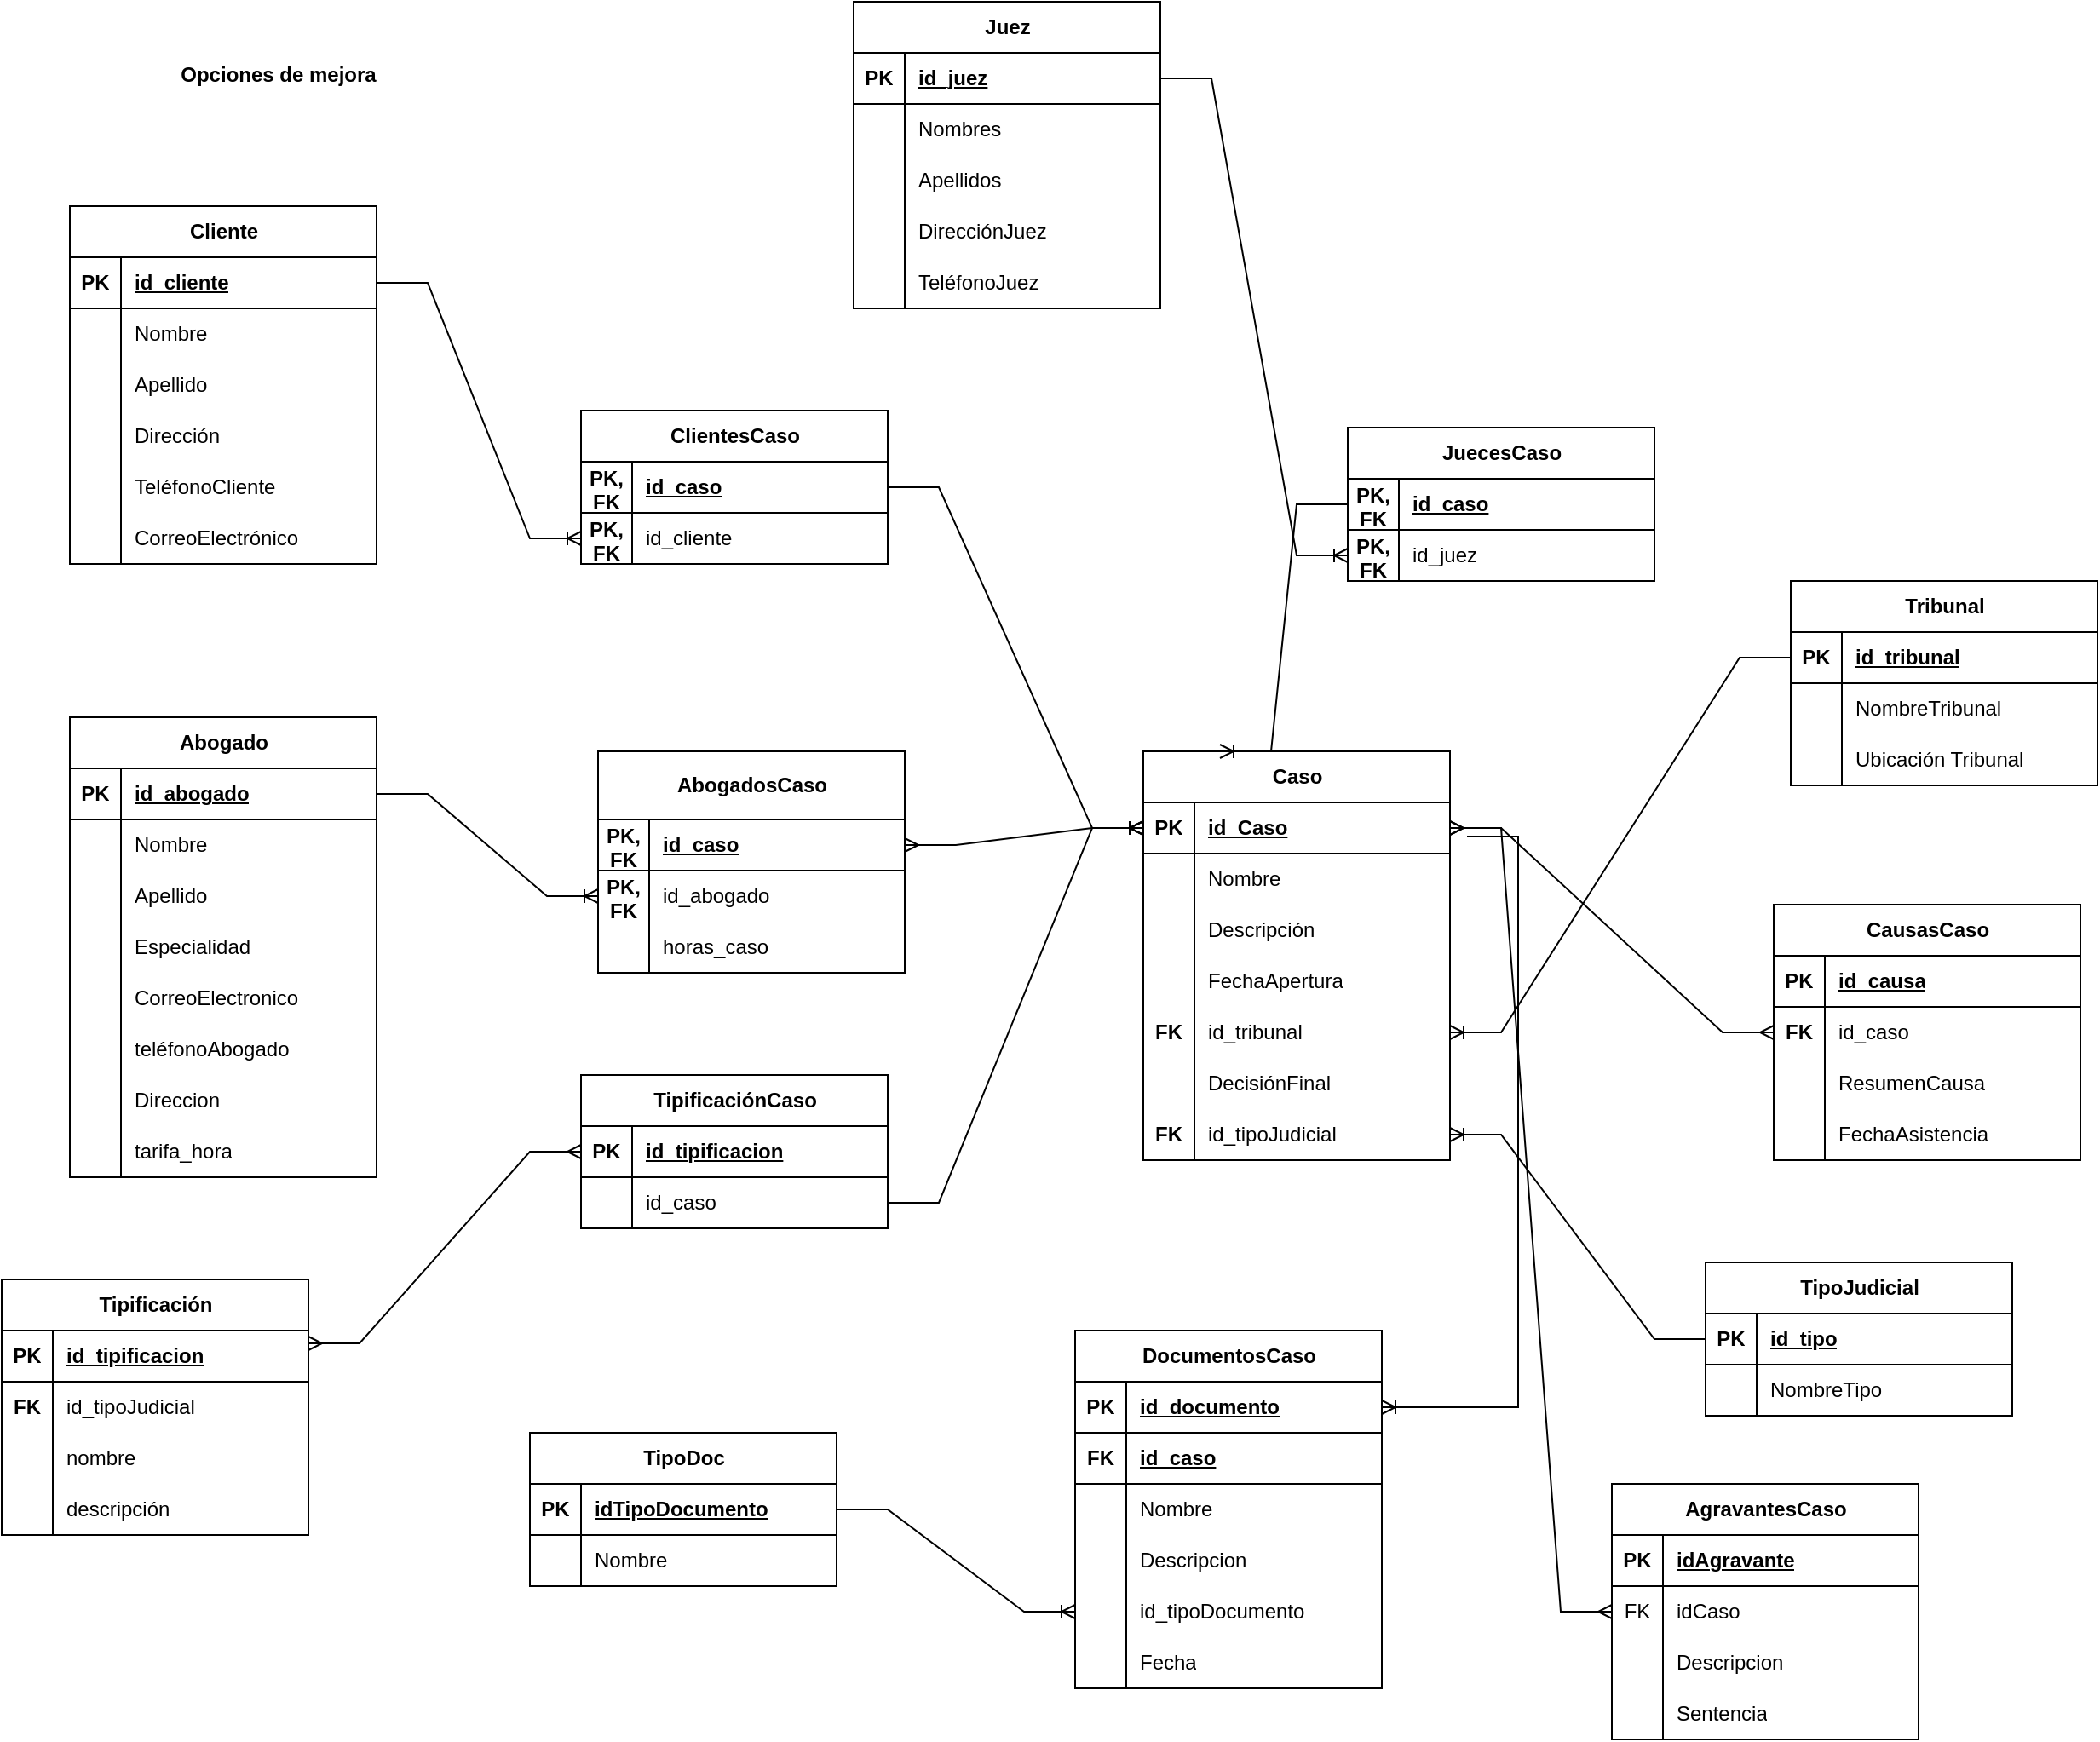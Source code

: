 <mxfile version="22.1.11" type="github">
  <diagram id="R2lEEEUBdFMjLlhIrx00" name="Page-1">
    <mxGraphModel dx="1467" dy="845" grid="1" gridSize="10" guides="1" tooltips="1" connect="1" arrows="1" fold="1" page="1" pageScale="1" pageWidth="1920" pageHeight="1200" math="0" shadow="0" extFonts="Permanent Marker^https://fonts.googleapis.com/css?family=Permanent+Marker">
      <root>
        <mxCell id="0" />
        <mxCell id="1" parent="0" />
        <mxCell id="zoPZRiOaSalRY8e4PIpG-140" value="&lt;b&gt;Opciones de mejora&lt;/b&gt;" style="text;html=1;strokeColor=none;fillColor=none;align=center;verticalAlign=middle;whiteSpace=wrap;rounded=0;" parent="1" vertex="1">
          <mxGeometry x="395" y="168" width="185" height="30" as="geometry" />
        </mxCell>
        <mxCell id="zoPZRiOaSalRY8e4PIpG-141" value="Cliente" style="shape=table;startSize=30;container=1;collapsible=1;childLayout=tableLayout;fixedRows=1;rowLines=0;fontStyle=1;align=center;resizeLast=1;html=1;rounded=0;" parent="1" vertex="1">
          <mxGeometry x="365" y="260" width="180" height="210" as="geometry" />
        </mxCell>
        <mxCell id="zoPZRiOaSalRY8e4PIpG-142" value="" style="shape=tableRow;horizontal=0;startSize=0;swimlaneHead=0;swimlaneBody=0;fillColor=none;collapsible=0;dropTarget=0;points=[[0,0.5],[1,0.5]];portConstraint=eastwest;top=0;left=0;right=0;bottom=1;rounded=0;" parent="zoPZRiOaSalRY8e4PIpG-141" vertex="1">
          <mxGeometry y="30" width="180" height="30" as="geometry" />
        </mxCell>
        <mxCell id="zoPZRiOaSalRY8e4PIpG-143" value="PK" style="shape=partialRectangle;connectable=0;fillColor=none;top=0;left=0;bottom=0;right=0;fontStyle=1;overflow=hidden;whiteSpace=wrap;html=1;rounded=0;" parent="zoPZRiOaSalRY8e4PIpG-142" vertex="1">
          <mxGeometry width="30" height="30" as="geometry">
            <mxRectangle width="30" height="30" as="alternateBounds" />
          </mxGeometry>
        </mxCell>
        <mxCell id="zoPZRiOaSalRY8e4PIpG-144" value="id_cliente" style="shape=partialRectangle;connectable=0;fillColor=none;top=0;left=0;bottom=0;right=0;align=left;spacingLeft=6;fontStyle=5;overflow=hidden;whiteSpace=wrap;html=1;rounded=0;" parent="zoPZRiOaSalRY8e4PIpG-142" vertex="1">
          <mxGeometry x="30" width="150" height="30" as="geometry">
            <mxRectangle width="150" height="30" as="alternateBounds" />
          </mxGeometry>
        </mxCell>
        <mxCell id="zoPZRiOaSalRY8e4PIpG-145" value="" style="shape=tableRow;horizontal=0;startSize=0;swimlaneHead=0;swimlaneBody=0;fillColor=none;collapsible=0;dropTarget=0;points=[[0,0.5],[1,0.5]];portConstraint=eastwest;top=0;left=0;right=0;bottom=0;rounded=0;" parent="zoPZRiOaSalRY8e4PIpG-141" vertex="1">
          <mxGeometry y="60" width="180" height="30" as="geometry" />
        </mxCell>
        <mxCell id="zoPZRiOaSalRY8e4PIpG-146" value="" style="shape=partialRectangle;connectable=0;fillColor=none;top=0;left=0;bottom=0;right=0;editable=1;overflow=hidden;whiteSpace=wrap;html=1;rounded=0;" parent="zoPZRiOaSalRY8e4PIpG-145" vertex="1">
          <mxGeometry width="30" height="30" as="geometry">
            <mxRectangle width="30" height="30" as="alternateBounds" />
          </mxGeometry>
        </mxCell>
        <mxCell id="zoPZRiOaSalRY8e4PIpG-147" value="Nombre" style="shape=partialRectangle;connectable=0;fillColor=none;top=0;left=0;bottom=0;right=0;align=left;spacingLeft=6;overflow=hidden;whiteSpace=wrap;html=1;rounded=0;" parent="zoPZRiOaSalRY8e4PIpG-145" vertex="1">
          <mxGeometry x="30" width="150" height="30" as="geometry">
            <mxRectangle width="150" height="30" as="alternateBounds" />
          </mxGeometry>
        </mxCell>
        <mxCell id="zoPZRiOaSalRY8e4PIpG-148" value="" style="shape=tableRow;horizontal=0;startSize=0;swimlaneHead=0;swimlaneBody=0;fillColor=none;collapsible=0;dropTarget=0;points=[[0,0.5],[1,0.5]];portConstraint=eastwest;top=0;left=0;right=0;bottom=0;rounded=0;" parent="zoPZRiOaSalRY8e4PIpG-141" vertex="1">
          <mxGeometry y="90" width="180" height="30" as="geometry" />
        </mxCell>
        <mxCell id="zoPZRiOaSalRY8e4PIpG-149" value="" style="shape=partialRectangle;connectable=0;fillColor=none;top=0;left=0;bottom=0;right=0;editable=1;overflow=hidden;whiteSpace=wrap;html=1;rounded=0;" parent="zoPZRiOaSalRY8e4PIpG-148" vertex="1">
          <mxGeometry width="30" height="30" as="geometry">
            <mxRectangle width="30" height="30" as="alternateBounds" />
          </mxGeometry>
        </mxCell>
        <mxCell id="zoPZRiOaSalRY8e4PIpG-150" value="Apellido" style="shape=partialRectangle;connectable=0;fillColor=none;top=0;left=0;bottom=0;right=0;align=left;spacingLeft=6;overflow=hidden;whiteSpace=wrap;html=1;rounded=0;" parent="zoPZRiOaSalRY8e4PIpG-148" vertex="1">
          <mxGeometry x="30" width="150" height="30" as="geometry">
            <mxRectangle width="150" height="30" as="alternateBounds" />
          </mxGeometry>
        </mxCell>
        <mxCell id="zoPZRiOaSalRY8e4PIpG-151" value="" style="shape=tableRow;horizontal=0;startSize=0;swimlaneHead=0;swimlaneBody=0;fillColor=none;collapsible=0;dropTarget=0;points=[[0,0.5],[1,0.5]];portConstraint=eastwest;top=0;left=0;right=0;bottom=0;rounded=0;" parent="zoPZRiOaSalRY8e4PIpG-141" vertex="1">
          <mxGeometry y="120" width="180" height="30" as="geometry" />
        </mxCell>
        <mxCell id="zoPZRiOaSalRY8e4PIpG-152" value="" style="shape=partialRectangle;connectable=0;fillColor=none;top=0;left=0;bottom=0;right=0;editable=1;overflow=hidden;whiteSpace=wrap;html=1;rounded=0;" parent="zoPZRiOaSalRY8e4PIpG-151" vertex="1">
          <mxGeometry width="30" height="30" as="geometry">
            <mxRectangle width="30" height="30" as="alternateBounds" />
          </mxGeometry>
        </mxCell>
        <mxCell id="zoPZRiOaSalRY8e4PIpG-153" value="Dirección" style="shape=partialRectangle;connectable=0;fillColor=none;top=0;left=0;bottom=0;right=0;align=left;spacingLeft=6;overflow=hidden;whiteSpace=wrap;html=1;rounded=0;" parent="zoPZRiOaSalRY8e4PIpG-151" vertex="1">
          <mxGeometry x="30" width="150" height="30" as="geometry">
            <mxRectangle width="150" height="30" as="alternateBounds" />
          </mxGeometry>
        </mxCell>
        <mxCell id="zoPZRiOaSalRY8e4PIpG-242" style="shape=tableRow;horizontal=0;startSize=0;swimlaneHead=0;swimlaneBody=0;fillColor=none;collapsible=0;dropTarget=0;points=[[0,0.5],[1,0.5]];portConstraint=eastwest;top=0;left=0;right=0;bottom=0;rounded=0;" parent="zoPZRiOaSalRY8e4PIpG-141" vertex="1">
          <mxGeometry y="150" width="180" height="30" as="geometry" />
        </mxCell>
        <mxCell id="zoPZRiOaSalRY8e4PIpG-243" style="shape=partialRectangle;connectable=0;fillColor=none;top=0;left=0;bottom=0;right=0;editable=1;overflow=hidden;whiteSpace=wrap;html=1;rounded=0;" parent="zoPZRiOaSalRY8e4PIpG-242" vertex="1">
          <mxGeometry width="30" height="30" as="geometry">
            <mxRectangle width="30" height="30" as="alternateBounds" />
          </mxGeometry>
        </mxCell>
        <mxCell id="zoPZRiOaSalRY8e4PIpG-244" value="TeléfonoCliente" style="shape=partialRectangle;connectable=0;fillColor=none;top=0;left=0;bottom=0;right=0;align=left;spacingLeft=6;overflow=hidden;whiteSpace=wrap;html=1;rounded=0;" parent="zoPZRiOaSalRY8e4PIpG-242" vertex="1">
          <mxGeometry x="30" width="150" height="30" as="geometry">
            <mxRectangle width="150" height="30" as="alternateBounds" />
          </mxGeometry>
        </mxCell>
        <mxCell id="zoPZRiOaSalRY8e4PIpG-154" style="shape=tableRow;horizontal=0;startSize=0;swimlaneHead=0;swimlaneBody=0;fillColor=none;collapsible=0;dropTarget=0;points=[[0,0.5],[1,0.5]];portConstraint=eastwest;top=0;left=0;right=0;bottom=0;rounded=0;" parent="zoPZRiOaSalRY8e4PIpG-141" vertex="1">
          <mxGeometry y="180" width="180" height="30" as="geometry" />
        </mxCell>
        <mxCell id="zoPZRiOaSalRY8e4PIpG-155" style="shape=partialRectangle;connectable=0;fillColor=none;top=0;left=0;bottom=0;right=0;editable=1;overflow=hidden;whiteSpace=wrap;html=1;rounded=0;" parent="zoPZRiOaSalRY8e4PIpG-154" vertex="1">
          <mxGeometry width="30" height="30" as="geometry">
            <mxRectangle width="30" height="30" as="alternateBounds" />
          </mxGeometry>
        </mxCell>
        <mxCell id="zoPZRiOaSalRY8e4PIpG-156" value="CorreoElectrónico" style="shape=partialRectangle;connectable=0;fillColor=none;top=0;left=0;bottom=0;right=0;align=left;spacingLeft=6;overflow=hidden;whiteSpace=wrap;html=1;rounded=0;" parent="zoPZRiOaSalRY8e4PIpG-154" vertex="1">
          <mxGeometry x="30" width="150" height="30" as="geometry">
            <mxRectangle width="150" height="30" as="alternateBounds" />
          </mxGeometry>
        </mxCell>
        <mxCell id="zoPZRiOaSalRY8e4PIpG-160" value="Abogado" style="shape=table;startSize=30;container=1;collapsible=1;childLayout=tableLayout;fixedRows=1;rowLines=0;fontStyle=1;align=center;resizeLast=1;html=1;" parent="1" vertex="1">
          <mxGeometry x="365" y="560" width="180" height="270" as="geometry" />
        </mxCell>
        <mxCell id="zoPZRiOaSalRY8e4PIpG-161" value="" style="shape=tableRow;horizontal=0;startSize=0;swimlaneHead=0;swimlaneBody=0;fillColor=none;collapsible=0;dropTarget=0;points=[[0,0.5],[1,0.5]];portConstraint=eastwest;top=0;left=0;right=0;bottom=1;" parent="zoPZRiOaSalRY8e4PIpG-160" vertex="1">
          <mxGeometry y="30" width="180" height="30" as="geometry" />
        </mxCell>
        <mxCell id="zoPZRiOaSalRY8e4PIpG-162" value="PK" style="shape=partialRectangle;connectable=0;fillColor=none;top=0;left=0;bottom=0;right=0;fontStyle=1;overflow=hidden;whiteSpace=wrap;html=1;" parent="zoPZRiOaSalRY8e4PIpG-161" vertex="1">
          <mxGeometry width="30" height="30" as="geometry">
            <mxRectangle width="30" height="30" as="alternateBounds" />
          </mxGeometry>
        </mxCell>
        <mxCell id="zoPZRiOaSalRY8e4PIpG-163" value="id_abogado" style="shape=partialRectangle;connectable=0;fillColor=none;top=0;left=0;bottom=0;right=0;align=left;spacingLeft=6;fontStyle=5;overflow=hidden;whiteSpace=wrap;html=1;" parent="zoPZRiOaSalRY8e4PIpG-161" vertex="1">
          <mxGeometry x="30" width="150" height="30" as="geometry">
            <mxRectangle width="150" height="30" as="alternateBounds" />
          </mxGeometry>
        </mxCell>
        <mxCell id="zoPZRiOaSalRY8e4PIpG-164" value="" style="shape=tableRow;horizontal=0;startSize=0;swimlaneHead=0;swimlaneBody=0;fillColor=none;collapsible=0;dropTarget=0;points=[[0,0.5],[1,0.5]];portConstraint=eastwest;top=0;left=0;right=0;bottom=0;" parent="zoPZRiOaSalRY8e4PIpG-160" vertex="1">
          <mxGeometry y="60" width="180" height="30" as="geometry" />
        </mxCell>
        <mxCell id="zoPZRiOaSalRY8e4PIpG-165" value="" style="shape=partialRectangle;connectable=0;fillColor=none;top=0;left=0;bottom=0;right=0;editable=1;overflow=hidden;whiteSpace=wrap;html=1;" parent="zoPZRiOaSalRY8e4PIpG-164" vertex="1">
          <mxGeometry width="30" height="30" as="geometry">
            <mxRectangle width="30" height="30" as="alternateBounds" />
          </mxGeometry>
        </mxCell>
        <mxCell id="zoPZRiOaSalRY8e4PIpG-166" value="Nombre" style="shape=partialRectangle;connectable=0;fillColor=none;top=0;left=0;bottom=0;right=0;align=left;spacingLeft=6;overflow=hidden;whiteSpace=wrap;html=1;" parent="zoPZRiOaSalRY8e4PIpG-164" vertex="1">
          <mxGeometry x="30" width="150" height="30" as="geometry">
            <mxRectangle width="150" height="30" as="alternateBounds" />
          </mxGeometry>
        </mxCell>
        <mxCell id="zoPZRiOaSalRY8e4PIpG-167" value="" style="shape=tableRow;horizontal=0;startSize=0;swimlaneHead=0;swimlaneBody=0;fillColor=none;collapsible=0;dropTarget=0;points=[[0,0.5],[1,0.5]];portConstraint=eastwest;top=0;left=0;right=0;bottom=0;" parent="zoPZRiOaSalRY8e4PIpG-160" vertex="1">
          <mxGeometry y="90" width="180" height="30" as="geometry" />
        </mxCell>
        <mxCell id="zoPZRiOaSalRY8e4PIpG-168" value="" style="shape=partialRectangle;connectable=0;fillColor=none;top=0;left=0;bottom=0;right=0;editable=1;overflow=hidden;whiteSpace=wrap;html=1;" parent="zoPZRiOaSalRY8e4PIpG-167" vertex="1">
          <mxGeometry width="30" height="30" as="geometry">
            <mxRectangle width="30" height="30" as="alternateBounds" />
          </mxGeometry>
        </mxCell>
        <mxCell id="zoPZRiOaSalRY8e4PIpG-169" value="Apellido" style="shape=partialRectangle;connectable=0;fillColor=none;top=0;left=0;bottom=0;right=0;align=left;spacingLeft=6;overflow=hidden;whiteSpace=wrap;html=1;" parent="zoPZRiOaSalRY8e4PIpG-167" vertex="1">
          <mxGeometry x="30" width="150" height="30" as="geometry">
            <mxRectangle width="150" height="30" as="alternateBounds" />
          </mxGeometry>
        </mxCell>
        <mxCell id="zoPZRiOaSalRY8e4PIpG-170" value="" style="shape=tableRow;horizontal=0;startSize=0;swimlaneHead=0;swimlaneBody=0;fillColor=none;collapsible=0;dropTarget=0;points=[[0,0.5],[1,0.5]];portConstraint=eastwest;top=0;left=0;right=0;bottom=0;" parent="zoPZRiOaSalRY8e4PIpG-160" vertex="1">
          <mxGeometry y="120" width="180" height="30" as="geometry" />
        </mxCell>
        <mxCell id="zoPZRiOaSalRY8e4PIpG-171" value="" style="shape=partialRectangle;connectable=0;fillColor=none;top=0;left=0;bottom=0;right=0;editable=1;overflow=hidden;whiteSpace=wrap;html=1;" parent="zoPZRiOaSalRY8e4PIpG-170" vertex="1">
          <mxGeometry width="30" height="30" as="geometry">
            <mxRectangle width="30" height="30" as="alternateBounds" />
          </mxGeometry>
        </mxCell>
        <mxCell id="zoPZRiOaSalRY8e4PIpG-172" value="Especialidad" style="shape=partialRectangle;connectable=0;fillColor=none;top=0;left=0;bottom=0;right=0;align=left;spacingLeft=6;overflow=hidden;whiteSpace=wrap;html=1;" parent="zoPZRiOaSalRY8e4PIpG-170" vertex="1">
          <mxGeometry x="30" width="150" height="30" as="geometry">
            <mxRectangle width="150" height="30" as="alternateBounds" />
          </mxGeometry>
        </mxCell>
        <mxCell id="zoPZRiOaSalRY8e4PIpG-173" style="shape=tableRow;horizontal=0;startSize=0;swimlaneHead=0;swimlaneBody=0;fillColor=none;collapsible=0;dropTarget=0;points=[[0,0.5],[1,0.5]];portConstraint=eastwest;top=0;left=0;right=0;bottom=0;" parent="zoPZRiOaSalRY8e4PIpG-160" vertex="1">
          <mxGeometry y="150" width="180" height="30" as="geometry" />
        </mxCell>
        <mxCell id="zoPZRiOaSalRY8e4PIpG-174" style="shape=partialRectangle;connectable=0;fillColor=none;top=0;left=0;bottom=0;right=0;editable=1;overflow=hidden;whiteSpace=wrap;html=1;" parent="zoPZRiOaSalRY8e4PIpG-173" vertex="1">
          <mxGeometry width="30" height="30" as="geometry">
            <mxRectangle width="30" height="30" as="alternateBounds" />
          </mxGeometry>
        </mxCell>
        <mxCell id="zoPZRiOaSalRY8e4PIpG-175" value="CorreoElectronico" style="shape=partialRectangle;connectable=0;fillColor=none;top=0;left=0;bottom=0;right=0;align=left;spacingLeft=6;overflow=hidden;whiteSpace=wrap;html=1;" parent="zoPZRiOaSalRY8e4PIpG-173" vertex="1">
          <mxGeometry x="30" width="150" height="30" as="geometry">
            <mxRectangle width="150" height="30" as="alternateBounds" />
          </mxGeometry>
        </mxCell>
        <mxCell id="zoPZRiOaSalRY8e4PIpG-239" style="shape=tableRow;horizontal=0;startSize=0;swimlaneHead=0;swimlaneBody=0;fillColor=none;collapsible=0;dropTarget=0;points=[[0,0.5],[1,0.5]];portConstraint=eastwest;top=0;left=0;right=0;bottom=0;" parent="zoPZRiOaSalRY8e4PIpG-160" vertex="1">
          <mxGeometry y="180" width="180" height="30" as="geometry" />
        </mxCell>
        <mxCell id="zoPZRiOaSalRY8e4PIpG-240" style="shape=partialRectangle;connectable=0;fillColor=none;top=0;left=0;bottom=0;right=0;editable=1;overflow=hidden;whiteSpace=wrap;html=1;" parent="zoPZRiOaSalRY8e4PIpG-239" vertex="1">
          <mxGeometry width="30" height="30" as="geometry">
            <mxRectangle width="30" height="30" as="alternateBounds" />
          </mxGeometry>
        </mxCell>
        <mxCell id="zoPZRiOaSalRY8e4PIpG-241" value="teléfonoAbogado" style="shape=partialRectangle;connectable=0;fillColor=none;top=0;left=0;bottom=0;right=0;align=left;spacingLeft=6;overflow=hidden;whiteSpace=wrap;html=1;" parent="zoPZRiOaSalRY8e4PIpG-239" vertex="1">
          <mxGeometry x="30" width="150" height="30" as="geometry">
            <mxRectangle width="150" height="30" as="alternateBounds" />
          </mxGeometry>
        </mxCell>
        <mxCell id="zoPZRiOaSalRY8e4PIpG-176" style="shape=tableRow;horizontal=0;startSize=0;swimlaneHead=0;swimlaneBody=0;fillColor=none;collapsible=0;dropTarget=0;points=[[0,0.5],[1,0.5]];portConstraint=eastwest;top=0;left=0;right=0;bottom=0;" parent="zoPZRiOaSalRY8e4PIpG-160" vertex="1">
          <mxGeometry y="210" width="180" height="30" as="geometry" />
        </mxCell>
        <mxCell id="zoPZRiOaSalRY8e4PIpG-177" style="shape=partialRectangle;connectable=0;fillColor=none;top=0;left=0;bottom=0;right=0;editable=1;overflow=hidden;whiteSpace=wrap;html=1;" parent="zoPZRiOaSalRY8e4PIpG-176" vertex="1">
          <mxGeometry width="30" height="30" as="geometry">
            <mxRectangle width="30" height="30" as="alternateBounds" />
          </mxGeometry>
        </mxCell>
        <mxCell id="zoPZRiOaSalRY8e4PIpG-178" value="Direccion" style="shape=partialRectangle;connectable=0;fillColor=none;top=0;left=0;bottom=0;right=0;align=left;spacingLeft=6;overflow=hidden;whiteSpace=wrap;html=1;" parent="zoPZRiOaSalRY8e4PIpG-176" vertex="1">
          <mxGeometry x="30" width="150" height="30" as="geometry">
            <mxRectangle width="150" height="30" as="alternateBounds" />
          </mxGeometry>
        </mxCell>
        <mxCell id="zoPZRiOaSalRY8e4PIpG-220" style="shape=tableRow;horizontal=0;startSize=0;swimlaneHead=0;swimlaneBody=0;fillColor=none;collapsible=0;dropTarget=0;points=[[0,0.5],[1,0.5]];portConstraint=eastwest;top=0;left=0;right=0;bottom=0;" parent="zoPZRiOaSalRY8e4PIpG-160" vertex="1">
          <mxGeometry y="240" width="180" height="30" as="geometry" />
        </mxCell>
        <mxCell id="zoPZRiOaSalRY8e4PIpG-221" style="shape=partialRectangle;connectable=0;fillColor=none;top=0;left=0;bottom=0;right=0;editable=1;overflow=hidden;whiteSpace=wrap;html=1;" parent="zoPZRiOaSalRY8e4PIpG-220" vertex="1">
          <mxGeometry width="30" height="30" as="geometry">
            <mxRectangle width="30" height="30" as="alternateBounds" />
          </mxGeometry>
        </mxCell>
        <mxCell id="zoPZRiOaSalRY8e4PIpG-222" value="tarifa_hora" style="shape=partialRectangle;connectable=0;fillColor=none;top=0;left=0;bottom=0;right=0;align=left;spacingLeft=6;overflow=hidden;whiteSpace=wrap;html=1;" parent="zoPZRiOaSalRY8e4PIpG-220" vertex="1">
          <mxGeometry x="30" width="150" height="30" as="geometry">
            <mxRectangle width="150" height="30" as="alternateBounds" />
          </mxGeometry>
        </mxCell>
        <mxCell id="zoPZRiOaSalRY8e4PIpG-182" value="Tribunal" style="shape=table;startSize=30;container=1;collapsible=1;childLayout=tableLayout;fixedRows=1;rowLines=0;fontStyle=1;align=center;resizeLast=1;html=1;" parent="1" vertex="1">
          <mxGeometry x="1375" y="480" width="180" height="120" as="geometry" />
        </mxCell>
        <mxCell id="zoPZRiOaSalRY8e4PIpG-183" value="" style="shape=tableRow;horizontal=0;startSize=0;swimlaneHead=0;swimlaneBody=0;fillColor=none;collapsible=0;dropTarget=0;points=[[0,0.5],[1,0.5]];portConstraint=eastwest;top=0;left=0;right=0;bottom=1;" parent="zoPZRiOaSalRY8e4PIpG-182" vertex="1">
          <mxGeometry y="30" width="180" height="30" as="geometry" />
        </mxCell>
        <mxCell id="zoPZRiOaSalRY8e4PIpG-184" value="PK" style="shape=partialRectangle;connectable=0;fillColor=none;top=0;left=0;bottom=0;right=0;fontStyle=1;overflow=hidden;whiteSpace=wrap;html=1;" parent="zoPZRiOaSalRY8e4PIpG-183" vertex="1">
          <mxGeometry width="30" height="30" as="geometry">
            <mxRectangle width="30" height="30" as="alternateBounds" />
          </mxGeometry>
        </mxCell>
        <mxCell id="zoPZRiOaSalRY8e4PIpG-185" value="id_tribunal" style="shape=partialRectangle;connectable=0;fillColor=none;top=0;left=0;bottom=0;right=0;align=left;spacingLeft=6;fontStyle=5;overflow=hidden;whiteSpace=wrap;html=1;" parent="zoPZRiOaSalRY8e4PIpG-183" vertex="1">
          <mxGeometry x="30" width="150" height="30" as="geometry">
            <mxRectangle width="150" height="30" as="alternateBounds" />
          </mxGeometry>
        </mxCell>
        <mxCell id="zoPZRiOaSalRY8e4PIpG-186" value="" style="shape=tableRow;horizontal=0;startSize=0;swimlaneHead=0;swimlaneBody=0;fillColor=none;collapsible=0;dropTarget=0;points=[[0,0.5],[1,0.5]];portConstraint=eastwest;top=0;left=0;right=0;bottom=0;" parent="zoPZRiOaSalRY8e4PIpG-182" vertex="1">
          <mxGeometry y="60" width="180" height="30" as="geometry" />
        </mxCell>
        <mxCell id="zoPZRiOaSalRY8e4PIpG-187" value="" style="shape=partialRectangle;connectable=0;fillColor=none;top=0;left=0;bottom=0;right=0;editable=1;overflow=hidden;whiteSpace=wrap;html=1;" parent="zoPZRiOaSalRY8e4PIpG-186" vertex="1">
          <mxGeometry width="30" height="30" as="geometry">
            <mxRectangle width="30" height="30" as="alternateBounds" />
          </mxGeometry>
        </mxCell>
        <mxCell id="zoPZRiOaSalRY8e4PIpG-188" value="NombreTribunal" style="shape=partialRectangle;connectable=0;fillColor=none;top=0;left=0;bottom=0;right=0;align=left;spacingLeft=6;overflow=hidden;whiteSpace=wrap;html=1;" parent="zoPZRiOaSalRY8e4PIpG-186" vertex="1">
          <mxGeometry x="30" width="150" height="30" as="geometry">
            <mxRectangle width="150" height="30" as="alternateBounds" />
          </mxGeometry>
        </mxCell>
        <mxCell id="zoPZRiOaSalRY8e4PIpG-189" value="" style="shape=tableRow;horizontal=0;startSize=0;swimlaneHead=0;swimlaneBody=0;fillColor=none;collapsible=0;dropTarget=0;points=[[0,0.5],[1,0.5]];portConstraint=eastwest;top=0;left=0;right=0;bottom=0;" parent="zoPZRiOaSalRY8e4PIpG-182" vertex="1">
          <mxGeometry y="90" width="180" height="30" as="geometry" />
        </mxCell>
        <mxCell id="zoPZRiOaSalRY8e4PIpG-190" value="" style="shape=partialRectangle;connectable=0;fillColor=none;top=0;left=0;bottom=0;right=0;editable=1;overflow=hidden;whiteSpace=wrap;html=1;" parent="zoPZRiOaSalRY8e4PIpG-189" vertex="1">
          <mxGeometry width="30" height="30" as="geometry">
            <mxRectangle width="30" height="30" as="alternateBounds" />
          </mxGeometry>
        </mxCell>
        <mxCell id="zoPZRiOaSalRY8e4PIpG-191" value="Ubicación Tribunal" style="shape=partialRectangle;connectable=0;fillColor=none;top=0;left=0;bottom=0;right=0;align=left;spacingLeft=6;overflow=hidden;whiteSpace=wrap;html=1;" parent="zoPZRiOaSalRY8e4PIpG-189" vertex="1">
          <mxGeometry x="30" width="150" height="30" as="geometry">
            <mxRectangle width="150" height="30" as="alternateBounds" />
          </mxGeometry>
        </mxCell>
        <mxCell id="zoPZRiOaSalRY8e4PIpG-195" value="Caso" style="shape=table;startSize=30;container=1;collapsible=1;childLayout=tableLayout;fixedRows=1;rowLines=0;fontStyle=1;align=center;resizeLast=1;html=1;" parent="1" vertex="1">
          <mxGeometry x="995" y="580" width="180" height="240" as="geometry" />
        </mxCell>
        <mxCell id="zoPZRiOaSalRY8e4PIpG-196" value="" style="shape=tableRow;horizontal=0;startSize=0;swimlaneHead=0;swimlaneBody=0;fillColor=none;collapsible=0;dropTarget=0;points=[[0,0.5],[1,0.5]];portConstraint=eastwest;top=0;left=0;right=0;bottom=1;" parent="zoPZRiOaSalRY8e4PIpG-195" vertex="1">
          <mxGeometry y="30" width="180" height="30" as="geometry" />
        </mxCell>
        <mxCell id="zoPZRiOaSalRY8e4PIpG-197" value="PK" style="shape=partialRectangle;connectable=0;fillColor=none;top=0;left=0;bottom=0;right=0;fontStyle=1;overflow=hidden;whiteSpace=wrap;html=1;" parent="zoPZRiOaSalRY8e4PIpG-196" vertex="1">
          <mxGeometry width="30" height="30" as="geometry">
            <mxRectangle width="30" height="30" as="alternateBounds" />
          </mxGeometry>
        </mxCell>
        <mxCell id="zoPZRiOaSalRY8e4PIpG-198" value="id_Caso" style="shape=partialRectangle;connectable=0;fillColor=none;top=0;left=0;bottom=0;right=0;align=left;spacingLeft=6;fontStyle=5;overflow=hidden;whiteSpace=wrap;html=1;" parent="zoPZRiOaSalRY8e4PIpG-196" vertex="1">
          <mxGeometry x="30" width="150" height="30" as="geometry">
            <mxRectangle width="150" height="30" as="alternateBounds" />
          </mxGeometry>
        </mxCell>
        <mxCell id="zoPZRiOaSalRY8e4PIpG-199" value="" style="shape=tableRow;horizontal=0;startSize=0;swimlaneHead=0;swimlaneBody=0;fillColor=none;collapsible=0;dropTarget=0;points=[[0,0.5],[1,0.5]];portConstraint=eastwest;top=0;left=0;right=0;bottom=0;" parent="zoPZRiOaSalRY8e4PIpG-195" vertex="1">
          <mxGeometry y="60" width="180" height="30" as="geometry" />
        </mxCell>
        <mxCell id="zoPZRiOaSalRY8e4PIpG-200" value="" style="shape=partialRectangle;connectable=0;fillColor=none;top=0;left=0;bottom=0;right=0;editable=1;overflow=hidden;whiteSpace=wrap;html=1;" parent="zoPZRiOaSalRY8e4PIpG-199" vertex="1">
          <mxGeometry width="30" height="30" as="geometry">
            <mxRectangle width="30" height="30" as="alternateBounds" />
          </mxGeometry>
        </mxCell>
        <mxCell id="zoPZRiOaSalRY8e4PIpG-201" value="Nombre" style="shape=partialRectangle;connectable=0;fillColor=none;top=0;left=0;bottom=0;right=0;align=left;spacingLeft=6;overflow=hidden;whiteSpace=wrap;html=1;" parent="zoPZRiOaSalRY8e4PIpG-199" vertex="1">
          <mxGeometry x="30" width="150" height="30" as="geometry">
            <mxRectangle width="150" height="30" as="alternateBounds" />
          </mxGeometry>
        </mxCell>
        <mxCell id="zoPZRiOaSalRY8e4PIpG-202" value="" style="shape=tableRow;horizontal=0;startSize=0;swimlaneHead=0;swimlaneBody=0;fillColor=none;collapsible=0;dropTarget=0;points=[[0,0.5],[1,0.5]];portConstraint=eastwest;top=0;left=0;right=0;bottom=0;" parent="zoPZRiOaSalRY8e4PIpG-195" vertex="1">
          <mxGeometry y="90" width="180" height="30" as="geometry" />
        </mxCell>
        <mxCell id="zoPZRiOaSalRY8e4PIpG-203" value="" style="shape=partialRectangle;connectable=0;fillColor=none;top=0;left=0;bottom=0;right=0;editable=1;overflow=hidden;whiteSpace=wrap;html=1;" parent="zoPZRiOaSalRY8e4PIpG-202" vertex="1">
          <mxGeometry width="30" height="30" as="geometry">
            <mxRectangle width="30" height="30" as="alternateBounds" />
          </mxGeometry>
        </mxCell>
        <mxCell id="zoPZRiOaSalRY8e4PIpG-204" value="Descripción" style="shape=partialRectangle;connectable=0;fillColor=none;top=0;left=0;bottom=0;right=0;align=left;spacingLeft=6;overflow=hidden;whiteSpace=wrap;html=1;" parent="zoPZRiOaSalRY8e4PIpG-202" vertex="1">
          <mxGeometry x="30" width="150" height="30" as="geometry">
            <mxRectangle width="150" height="30" as="alternateBounds" />
          </mxGeometry>
        </mxCell>
        <mxCell id="zoPZRiOaSalRY8e4PIpG-205" value="" style="shape=tableRow;horizontal=0;startSize=0;swimlaneHead=0;swimlaneBody=0;fillColor=none;collapsible=0;dropTarget=0;points=[[0,0.5],[1,0.5]];portConstraint=eastwest;top=0;left=0;right=0;bottom=0;" parent="zoPZRiOaSalRY8e4PIpG-195" vertex="1">
          <mxGeometry y="120" width="180" height="30" as="geometry" />
        </mxCell>
        <mxCell id="zoPZRiOaSalRY8e4PIpG-206" value="" style="shape=partialRectangle;connectable=0;fillColor=none;top=0;left=0;bottom=0;right=0;editable=1;overflow=hidden;whiteSpace=wrap;html=1;" parent="zoPZRiOaSalRY8e4PIpG-205" vertex="1">
          <mxGeometry width="30" height="30" as="geometry">
            <mxRectangle width="30" height="30" as="alternateBounds" />
          </mxGeometry>
        </mxCell>
        <mxCell id="zoPZRiOaSalRY8e4PIpG-207" value="FechaApertura" style="shape=partialRectangle;connectable=0;fillColor=none;top=0;left=0;bottom=0;right=0;align=left;spacingLeft=6;overflow=hidden;whiteSpace=wrap;html=1;" parent="zoPZRiOaSalRY8e4PIpG-205" vertex="1">
          <mxGeometry x="30" width="150" height="30" as="geometry">
            <mxRectangle width="150" height="30" as="alternateBounds" />
          </mxGeometry>
        </mxCell>
        <mxCell id="zoPZRiOaSalRY8e4PIpG-208" style="shape=tableRow;horizontal=0;startSize=0;swimlaneHead=0;swimlaneBody=0;fillColor=none;collapsible=0;dropTarget=0;points=[[0,0.5],[1,0.5]];portConstraint=eastwest;top=0;left=0;right=0;bottom=0;" parent="zoPZRiOaSalRY8e4PIpG-195" vertex="1">
          <mxGeometry y="150" width="180" height="30" as="geometry" />
        </mxCell>
        <mxCell id="zoPZRiOaSalRY8e4PIpG-209" value="&lt;b&gt;FK&lt;/b&gt;" style="shape=partialRectangle;connectable=0;fillColor=none;top=0;left=0;bottom=0;right=0;editable=1;overflow=hidden;whiteSpace=wrap;html=1;" parent="zoPZRiOaSalRY8e4PIpG-208" vertex="1">
          <mxGeometry width="30" height="30" as="geometry">
            <mxRectangle width="30" height="30" as="alternateBounds" />
          </mxGeometry>
        </mxCell>
        <mxCell id="zoPZRiOaSalRY8e4PIpG-210" value="id_tribunal" style="shape=partialRectangle;connectable=0;fillColor=none;top=0;left=0;bottom=0;right=0;align=left;spacingLeft=6;overflow=hidden;whiteSpace=wrap;html=1;" parent="zoPZRiOaSalRY8e4PIpG-208" vertex="1">
          <mxGeometry x="30" width="150" height="30" as="geometry">
            <mxRectangle width="150" height="30" as="alternateBounds" />
          </mxGeometry>
        </mxCell>
        <mxCell id="zoPZRiOaSalRY8e4PIpG-217" style="shape=tableRow;horizontal=0;startSize=0;swimlaneHead=0;swimlaneBody=0;fillColor=none;collapsible=0;dropTarget=0;points=[[0,0.5],[1,0.5]];portConstraint=eastwest;top=0;left=0;right=0;bottom=0;" parent="zoPZRiOaSalRY8e4PIpG-195" vertex="1">
          <mxGeometry y="180" width="180" height="30" as="geometry" />
        </mxCell>
        <mxCell id="zoPZRiOaSalRY8e4PIpG-218" style="shape=partialRectangle;connectable=0;fillColor=none;top=0;left=0;bottom=0;right=0;editable=1;overflow=hidden;whiteSpace=wrap;html=1;" parent="zoPZRiOaSalRY8e4PIpG-217" vertex="1">
          <mxGeometry width="30" height="30" as="geometry">
            <mxRectangle width="30" height="30" as="alternateBounds" />
          </mxGeometry>
        </mxCell>
        <mxCell id="zoPZRiOaSalRY8e4PIpG-219" value="DecisiónFinal" style="shape=partialRectangle;connectable=0;fillColor=none;top=0;left=0;bottom=0;right=0;align=left;spacingLeft=6;overflow=hidden;whiteSpace=wrap;html=1;" parent="zoPZRiOaSalRY8e4PIpG-217" vertex="1">
          <mxGeometry x="30" width="150" height="30" as="geometry">
            <mxRectangle width="150" height="30" as="alternateBounds" />
          </mxGeometry>
        </mxCell>
        <mxCell id="zoPZRiOaSalRY8e4PIpG-323" style="shape=tableRow;horizontal=0;startSize=0;swimlaneHead=0;swimlaneBody=0;fillColor=none;collapsible=0;dropTarget=0;points=[[0,0.5],[1,0.5]];portConstraint=eastwest;top=0;left=0;right=0;bottom=0;" parent="zoPZRiOaSalRY8e4PIpG-195" vertex="1">
          <mxGeometry y="210" width="180" height="30" as="geometry" />
        </mxCell>
        <mxCell id="zoPZRiOaSalRY8e4PIpG-324" value="&lt;b&gt;FK&lt;/b&gt;" style="shape=partialRectangle;connectable=0;fillColor=none;top=0;left=0;bottom=0;right=0;editable=1;overflow=hidden;whiteSpace=wrap;html=1;" parent="zoPZRiOaSalRY8e4PIpG-323" vertex="1">
          <mxGeometry width="30" height="30" as="geometry">
            <mxRectangle width="30" height="30" as="alternateBounds" />
          </mxGeometry>
        </mxCell>
        <mxCell id="zoPZRiOaSalRY8e4PIpG-325" value="id_tipoJudicial" style="shape=partialRectangle;connectable=0;fillColor=none;top=0;left=0;bottom=0;right=0;align=left;spacingLeft=6;overflow=hidden;whiteSpace=wrap;html=1;" parent="zoPZRiOaSalRY8e4PIpG-323" vertex="1">
          <mxGeometry x="30" width="150" height="30" as="geometry">
            <mxRectangle width="150" height="30" as="alternateBounds" />
          </mxGeometry>
        </mxCell>
        <mxCell id="zoPZRiOaSalRY8e4PIpG-223" value="Juez" style="shape=table;startSize=30;container=1;collapsible=1;childLayout=tableLayout;fixedRows=1;rowLines=0;fontStyle=1;align=center;resizeLast=1;html=1;" parent="1" vertex="1">
          <mxGeometry x="825" y="140" width="180" height="180" as="geometry" />
        </mxCell>
        <mxCell id="zoPZRiOaSalRY8e4PIpG-224" value="" style="shape=tableRow;horizontal=0;startSize=0;swimlaneHead=0;swimlaneBody=0;fillColor=none;collapsible=0;dropTarget=0;points=[[0,0.5],[1,0.5]];portConstraint=eastwest;top=0;left=0;right=0;bottom=1;" parent="zoPZRiOaSalRY8e4PIpG-223" vertex="1">
          <mxGeometry y="30" width="180" height="30" as="geometry" />
        </mxCell>
        <mxCell id="zoPZRiOaSalRY8e4PIpG-225" value="PK" style="shape=partialRectangle;connectable=0;fillColor=none;top=0;left=0;bottom=0;right=0;fontStyle=1;overflow=hidden;whiteSpace=wrap;html=1;" parent="zoPZRiOaSalRY8e4PIpG-224" vertex="1">
          <mxGeometry width="30" height="30" as="geometry">
            <mxRectangle width="30" height="30" as="alternateBounds" />
          </mxGeometry>
        </mxCell>
        <mxCell id="zoPZRiOaSalRY8e4PIpG-226" value="id_juez" style="shape=partialRectangle;connectable=0;fillColor=none;top=0;left=0;bottom=0;right=0;align=left;spacingLeft=6;fontStyle=5;overflow=hidden;whiteSpace=wrap;html=1;" parent="zoPZRiOaSalRY8e4PIpG-224" vertex="1">
          <mxGeometry x="30" width="150" height="30" as="geometry">
            <mxRectangle width="150" height="30" as="alternateBounds" />
          </mxGeometry>
        </mxCell>
        <mxCell id="zoPZRiOaSalRY8e4PIpG-227" value="" style="shape=tableRow;horizontal=0;startSize=0;swimlaneHead=0;swimlaneBody=0;fillColor=none;collapsible=0;dropTarget=0;points=[[0,0.5],[1,0.5]];portConstraint=eastwest;top=0;left=0;right=0;bottom=0;" parent="zoPZRiOaSalRY8e4PIpG-223" vertex="1">
          <mxGeometry y="60" width="180" height="30" as="geometry" />
        </mxCell>
        <mxCell id="zoPZRiOaSalRY8e4PIpG-228" value="" style="shape=partialRectangle;connectable=0;fillColor=none;top=0;left=0;bottom=0;right=0;editable=1;overflow=hidden;whiteSpace=wrap;html=1;" parent="zoPZRiOaSalRY8e4PIpG-227" vertex="1">
          <mxGeometry width="30" height="30" as="geometry">
            <mxRectangle width="30" height="30" as="alternateBounds" />
          </mxGeometry>
        </mxCell>
        <mxCell id="zoPZRiOaSalRY8e4PIpG-229" value="Nombres" style="shape=partialRectangle;connectable=0;fillColor=none;top=0;left=0;bottom=0;right=0;align=left;spacingLeft=6;overflow=hidden;whiteSpace=wrap;html=1;" parent="zoPZRiOaSalRY8e4PIpG-227" vertex="1">
          <mxGeometry x="30" width="150" height="30" as="geometry">
            <mxRectangle width="150" height="30" as="alternateBounds" />
          </mxGeometry>
        </mxCell>
        <mxCell id="zoPZRiOaSalRY8e4PIpG-230" value="" style="shape=tableRow;horizontal=0;startSize=0;swimlaneHead=0;swimlaneBody=0;fillColor=none;collapsible=0;dropTarget=0;points=[[0,0.5],[1,0.5]];portConstraint=eastwest;top=0;left=0;right=0;bottom=0;" parent="zoPZRiOaSalRY8e4PIpG-223" vertex="1">
          <mxGeometry y="90" width="180" height="30" as="geometry" />
        </mxCell>
        <mxCell id="zoPZRiOaSalRY8e4PIpG-231" value="" style="shape=partialRectangle;connectable=0;fillColor=none;top=0;left=0;bottom=0;right=0;editable=1;overflow=hidden;whiteSpace=wrap;html=1;" parent="zoPZRiOaSalRY8e4PIpG-230" vertex="1">
          <mxGeometry width="30" height="30" as="geometry">
            <mxRectangle width="30" height="30" as="alternateBounds" />
          </mxGeometry>
        </mxCell>
        <mxCell id="zoPZRiOaSalRY8e4PIpG-232" value="Apellidos" style="shape=partialRectangle;connectable=0;fillColor=none;top=0;left=0;bottom=0;right=0;align=left;spacingLeft=6;overflow=hidden;whiteSpace=wrap;html=1;" parent="zoPZRiOaSalRY8e4PIpG-230" vertex="1">
          <mxGeometry x="30" width="150" height="30" as="geometry">
            <mxRectangle width="150" height="30" as="alternateBounds" />
          </mxGeometry>
        </mxCell>
        <mxCell id="zoPZRiOaSalRY8e4PIpG-233" value="" style="shape=tableRow;horizontal=0;startSize=0;swimlaneHead=0;swimlaneBody=0;fillColor=none;collapsible=0;dropTarget=0;points=[[0,0.5],[1,0.5]];portConstraint=eastwest;top=0;left=0;right=0;bottom=0;" parent="zoPZRiOaSalRY8e4PIpG-223" vertex="1">
          <mxGeometry y="120" width="180" height="30" as="geometry" />
        </mxCell>
        <mxCell id="zoPZRiOaSalRY8e4PIpG-234" value="" style="shape=partialRectangle;connectable=0;fillColor=none;top=0;left=0;bottom=0;right=0;editable=1;overflow=hidden;whiteSpace=wrap;html=1;" parent="zoPZRiOaSalRY8e4PIpG-233" vertex="1">
          <mxGeometry width="30" height="30" as="geometry">
            <mxRectangle width="30" height="30" as="alternateBounds" />
          </mxGeometry>
        </mxCell>
        <mxCell id="zoPZRiOaSalRY8e4PIpG-235" value="DirecciónJuez" style="shape=partialRectangle;connectable=0;fillColor=none;top=0;left=0;bottom=0;right=0;align=left;spacingLeft=6;overflow=hidden;whiteSpace=wrap;html=1;" parent="zoPZRiOaSalRY8e4PIpG-233" vertex="1">
          <mxGeometry x="30" width="150" height="30" as="geometry">
            <mxRectangle width="150" height="30" as="alternateBounds" />
          </mxGeometry>
        </mxCell>
        <mxCell id="zoPZRiOaSalRY8e4PIpG-236" style="shape=tableRow;horizontal=0;startSize=0;swimlaneHead=0;swimlaneBody=0;fillColor=none;collapsible=0;dropTarget=0;points=[[0,0.5],[1,0.5]];portConstraint=eastwest;top=0;left=0;right=0;bottom=0;" parent="zoPZRiOaSalRY8e4PIpG-223" vertex="1">
          <mxGeometry y="150" width="180" height="30" as="geometry" />
        </mxCell>
        <mxCell id="zoPZRiOaSalRY8e4PIpG-237" style="shape=partialRectangle;connectable=0;fillColor=none;top=0;left=0;bottom=0;right=0;editable=1;overflow=hidden;whiteSpace=wrap;html=1;" parent="zoPZRiOaSalRY8e4PIpG-236" vertex="1">
          <mxGeometry width="30" height="30" as="geometry">
            <mxRectangle width="30" height="30" as="alternateBounds" />
          </mxGeometry>
        </mxCell>
        <mxCell id="zoPZRiOaSalRY8e4PIpG-238" value="TeléfonoJuez" style="shape=partialRectangle;connectable=0;fillColor=none;top=0;left=0;bottom=0;right=0;align=left;spacingLeft=6;overflow=hidden;whiteSpace=wrap;html=1;" parent="zoPZRiOaSalRY8e4PIpG-236" vertex="1">
          <mxGeometry x="30" width="150" height="30" as="geometry">
            <mxRectangle width="150" height="30" as="alternateBounds" />
          </mxGeometry>
        </mxCell>
        <mxCell id="zoPZRiOaSalRY8e4PIpG-245" value="CausasCaso" style="shape=table;startSize=30;container=1;collapsible=1;childLayout=tableLayout;fixedRows=1;rowLines=0;fontStyle=1;align=center;resizeLast=1;html=1;" parent="1" vertex="1">
          <mxGeometry x="1365" y="670" width="180" height="150" as="geometry" />
        </mxCell>
        <mxCell id="zoPZRiOaSalRY8e4PIpG-246" value="" style="shape=tableRow;horizontal=0;startSize=0;swimlaneHead=0;swimlaneBody=0;fillColor=none;collapsible=0;dropTarget=0;points=[[0,0.5],[1,0.5]];portConstraint=eastwest;top=0;left=0;right=0;bottom=1;" parent="zoPZRiOaSalRY8e4PIpG-245" vertex="1">
          <mxGeometry y="30" width="180" height="30" as="geometry" />
        </mxCell>
        <mxCell id="zoPZRiOaSalRY8e4PIpG-247" value="PK" style="shape=partialRectangle;connectable=0;fillColor=none;top=0;left=0;bottom=0;right=0;fontStyle=1;overflow=hidden;whiteSpace=wrap;html=1;" parent="zoPZRiOaSalRY8e4PIpG-246" vertex="1">
          <mxGeometry width="30" height="30" as="geometry">
            <mxRectangle width="30" height="30" as="alternateBounds" />
          </mxGeometry>
        </mxCell>
        <mxCell id="zoPZRiOaSalRY8e4PIpG-248" value="id_causa" style="shape=partialRectangle;connectable=0;fillColor=none;top=0;left=0;bottom=0;right=0;align=left;spacingLeft=6;fontStyle=5;overflow=hidden;whiteSpace=wrap;html=1;" parent="zoPZRiOaSalRY8e4PIpG-246" vertex="1">
          <mxGeometry x="30" width="150" height="30" as="geometry">
            <mxRectangle width="150" height="30" as="alternateBounds" />
          </mxGeometry>
        </mxCell>
        <mxCell id="zoPZRiOaSalRY8e4PIpG-249" value="" style="shape=tableRow;horizontal=0;startSize=0;swimlaneHead=0;swimlaneBody=0;fillColor=none;collapsible=0;dropTarget=0;points=[[0,0.5],[1,0.5]];portConstraint=eastwest;top=0;left=0;right=0;bottom=0;" parent="zoPZRiOaSalRY8e4PIpG-245" vertex="1">
          <mxGeometry y="60" width="180" height="30" as="geometry" />
        </mxCell>
        <mxCell id="zoPZRiOaSalRY8e4PIpG-250" value="&lt;b&gt;FK&lt;/b&gt;" style="shape=partialRectangle;connectable=0;fillColor=none;top=0;left=0;bottom=0;right=0;editable=1;overflow=hidden;whiteSpace=wrap;html=1;" parent="zoPZRiOaSalRY8e4PIpG-249" vertex="1">
          <mxGeometry width="30" height="30" as="geometry">
            <mxRectangle width="30" height="30" as="alternateBounds" />
          </mxGeometry>
        </mxCell>
        <mxCell id="zoPZRiOaSalRY8e4PIpG-251" value="id_caso" style="shape=partialRectangle;connectable=0;fillColor=none;top=0;left=0;bottom=0;right=0;align=left;spacingLeft=6;overflow=hidden;whiteSpace=wrap;html=1;" parent="zoPZRiOaSalRY8e4PIpG-249" vertex="1">
          <mxGeometry x="30" width="150" height="30" as="geometry">
            <mxRectangle width="150" height="30" as="alternateBounds" />
          </mxGeometry>
        </mxCell>
        <mxCell id="zoPZRiOaSalRY8e4PIpG-252" value="" style="shape=tableRow;horizontal=0;startSize=0;swimlaneHead=0;swimlaneBody=0;fillColor=none;collapsible=0;dropTarget=0;points=[[0,0.5],[1,0.5]];portConstraint=eastwest;top=0;left=0;right=0;bottom=0;" parent="zoPZRiOaSalRY8e4PIpG-245" vertex="1">
          <mxGeometry y="90" width="180" height="30" as="geometry" />
        </mxCell>
        <mxCell id="zoPZRiOaSalRY8e4PIpG-253" value="" style="shape=partialRectangle;connectable=0;fillColor=none;top=0;left=0;bottom=0;right=0;editable=1;overflow=hidden;whiteSpace=wrap;html=1;" parent="zoPZRiOaSalRY8e4PIpG-252" vertex="1">
          <mxGeometry width="30" height="30" as="geometry">
            <mxRectangle width="30" height="30" as="alternateBounds" />
          </mxGeometry>
        </mxCell>
        <mxCell id="zoPZRiOaSalRY8e4PIpG-254" value="ResumenCausa" style="shape=partialRectangle;connectable=0;fillColor=none;top=0;left=0;bottom=0;right=0;align=left;spacingLeft=6;overflow=hidden;whiteSpace=wrap;html=1;" parent="zoPZRiOaSalRY8e4PIpG-252" vertex="1">
          <mxGeometry x="30" width="150" height="30" as="geometry">
            <mxRectangle width="150" height="30" as="alternateBounds" />
          </mxGeometry>
        </mxCell>
        <mxCell id="zoPZRiOaSalRY8e4PIpG-255" value="" style="shape=tableRow;horizontal=0;startSize=0;swimlaneHead=0;swimlaneBody=0;fillColor=none;collapsible=0;dropTarget=0;points=[[0,0.5],[1,0.5]];portConstraint=eastwest;top=0;left=0;right=0;bottom=0;" parent="zoPZRiOaSalRY8e4PIpG-245" vertex="1">
          <mxGeometry y="120" width="180" height="30" as="geometry" />
        </mxCell>
        <mxCell id="zoPZRiOaSalRY8e4PIpG-256" value="" style="shape=partialRectangle;connectable=0;fillColor=none;top=0;left=0;bottom=0;right=0;editable=1;overflow=hidden;whiteSpace=wrap;html=1;" parent="zoPZRiOaSalRY8e4PIpG-255" vertex="1">
          <mxGeometry width="30" height="30" as="geometry">
            <mxRectangle width="30" height="30" as="alternateBounds" />
          </mxGeometry>
        </mxCell>
        <mxCell id="zoPZRiOaSalRY8e4PIpG-257" value="FechaAsistencia" style="shape=partialRectangle;connectable=0;fillColor=none;top=0;left=0;bottom=0;right=0;align=left;spacingLeft=6;overflow=hidden;whiteSpace=wrap;html=1;" parent="zoPZRiOaSalRY8e4PIpG-255" vertex="1">
          <mxGeometry x="30" width="150" height="30" as="geometry">
            <mxRectangle width="150" height="30" as="alternateBounds" />
          </mxGeometry>
        </mxCell>
        <mxCell id="zoPZRiOaSalRY8e4PIpG-258" value="AbogadosCaso" style="shape=table;startSize=40;container=1;collapsible=1;childLayout=tableLayout;fixedRows=1;rowLines=0;fontStyle=1;align=center;resizeLast=1;html=1;" parent="1" vertex="1">
          <mxGeometry x="675" y="580" width="180" height="130" as="geometry" />
        </mxCell>
        <mxCell id="zoPZRiOaSalRY8e4PIpG-259" value="" style="shape=tableRow;horizontal=0;startSize=0;swimlaneHead=0;swimlaneBody=0;fillColor=none;collapsible=0;dropTarget=0;points=[[0,0.5],[1,0.5]];portConstraint=eastwest;top=0;left=0;right=0;bottom=1;" parent="zoPZRiOaSalRY8e4PIpG-258" vertex="1">
          <mxGeometry y="40" width="180" height="30" as="geometry" />
        </mxCell>
        <mxCell id="zoPZRiOaSalRY8e4PIpG-260" value="PK, FK" style="shape=partialRectangle;connectable=0;fillColor=none;top=0;left=0;bottom=0;right=0;fontStyle=1;overflow=hidden;whiteSpace=wrap;html=1;" parent="zoPZRiOaSalRY8e4PIpG-259" vertex="1">
          <mxGeometry width="30" height="30" as="geometry">
            <mxRectangle width="30" height="30" as="alternateBounds" />
          </mxGeometry>
        </mxCell>
        <mxCell id="zoPZRiOaSalRY8e4PIpG-261" value="id_caso" style="shape=partialRectangle;connectable=0;fillColor=none;top=0;left=0;bottom=0;right=0;align=left;spacingLeft=6;fontStyle=5;overflow=hidden;whiteSpace=wrap;html=1;" parent="zoPZRiOaSalRY8e4PIpG-259" vertex="1">
          <mxGeometry x="30" width="150" height="30" as="geometry">
            <mxRectangle width="150" height="30" as="alternateBounds" />
          </mxGeometry>
        </mxCell>
        <mxCell id="zoPZRiOaSalRY8e4PIpG-262" value="" style="shape=tableRow;horizontal=0;startSize=0;swimlaneHead=0;swimlaneBody=0;fillColor=none;collapsible=0;dropTarget=0;points=[[0,0.5],[1,0.5]];portConstraint=eastwest;top=0;left=0;right=0;bottom=0;" parent="zoPZRiOaSalRY8e4PIpG-258" vertex="1">
          <mxGeometry y="70" width="180" height="30" as="geometry" />
        </mxCell>
        <mxCell id="zoPZRiOaSalRY8e4PIpG-263" value="&lt;b&gt;PK, FK&lt;/b&gt;" style="shape=partialRectangle;connectable=0;fillColor=none;top=0;left=0;bottom=0;right=0;editable=1;overflow=hidden;whiteSpace=wrap;html=1;" parent="zoPZRiOaSalRY8e4PIpG-262" vertex="1">
          <mxGeometry width="30" height="30" as="geometry">
            <mxRectangle width="30" height="30" as="alternateBounds" />
          </mxGeometry>
        </mxCell>
        <mxCell id="zoPZRiOaSalRY8e4PIpG-264" value="id_abogado" style="shape=partialRectangle;connectable=0;fillColor=none;top=0;left=0;bottom=0;right=0;align=left;spacingLeft=6;overflow=hidden;whiteSpace=wrap;html=1;" parent="zoPZRiOaSalRY8e4PIpG-262" vertex="1">
          <mxGeometry x="30" width="150" height="30" as="geometry">
            <mxRectangle width="150" height="30" as="alternateBounds" />
          </mxGeometry>
        </mxCell>
        <mxCell id="zoPZRiOaSalRY8e4PIpG-346" style="shape=tableRow;horizontal=0;startSize=0;swimlaneHead=0;swimlaneBody=0;fillColor=none;collapsible=0;dropTarget=0;points=[[0,0.5],[1,0.5]];portConstraint=eastwest;top=0;left=0;right=0;bottom=0;" parent="zoPZRiOaSalRY8e4PIpG-258" vertex="1">
          <mxGeometry y="100" width="180" height="30" as="geometry" />
        </mxCell>
        <mxCell id="zoPZRiOaSalRY8e4PIpG-347" style="shape=partialRectangle;connectable=0;fillColor=none;top=0;left=0;bottom=0;right=0;editable=1;overflow=hidden;whiteSpace=wrap;html=1;" parent="zoPZRiOaSalRY8e4PIpG-346" vertex="1">
          <mxGeometry width="30" height="30" as="geometry">
            <mxRectangle width="30" height="30" as="alternateBounds" />
          </mxGeometry>
        </mxCell>
        <mxCell id="zoPZRiOaSalRY8e4PIpG-348" value="horas_caso" style="shape=partialRectangle;connectable=0;fillColor=none;top=0;left=0;bottom=0;right=0;align=left;spacingLeft=6;overflow=hidden;whiteSpace=wrap;html=1;" parent="zoPZRiOaSalRY8e4PIpG-346" vertex="1">
          <mxGeometry x="30" width="150" height="30" as="geometry">
            <mxRectangle width="150" height="30" as="alternateBounds" />
          </mxGeometry>
        </mxCell>
        <mxCell id="zoPZRiOaSalRY8e4PIpG-271" value="ClientesCaso" style="shape=table;startSize=30;container=1;collapsible=1;childLayout=tableLayout;fixedRows=1;rowLines=0;fontStyle=1;align=center;resizeLast=1;html=1;" parent="1" vertex="1">
          <mxGeometry x="665" y="380" width="180" height="90" as="geometry" />
        </mxCell>
        <mxCell id="zoPZRiOaSalRY8e4PIpG-272" value="" style="shape=tableRow;horizontal=0;startSize=0;swimlaneHead=0;swimlaneBody=0;fillColor=none;collapsible=0;dropTarget=0;points=[[0,0.5],[1,0.5]];portConstraint=eastwest;top=0;left=0;right=0;bottom=1;" parent="zoPZRiOaSalRY8e4PIpG-271" vertex="1">
          <mxGeometry y="30" width="180" height="30" as="geometry" />
        </mxCell>
        <mxCell id="zoPZRiOaSalRY8e4PIpG-273" value="PK, FK" style="shape=partialRectangle;connectable=0;fillColor=none;top=0;left=0;bottom=0;right=0;fontStyle=1;overflow=hidden;whiteSpace=wrap;html=1;" parent="zoPZRiOaSalRY8e4PIpG-272" vertex="1">
          <mxGeometry width="30" height="30" as="geometry">
            <mxRectangle width="30" height="30" as="alternateBounds" />
          </mxGeometry>
        </mxCell>
        <mxCell id="zoPZRiOaSalRY8e4PIpG-274" value="id_caso" style="shape=partialRectangle;connectable=0;fillColor=none;top=0;left=0;bottom=0;right=0;align=left;spacingLeft=6;fontStyle=5;overflow=hidden;whiteSpace=wrap;html=1;" parent="zoPZRiOaSalRY8e4PIpG-272" vertex="1">
          <mxGeometry x="30" width="150" height="30" as="geometry">
            <mxRectangle width="150" height="30" as="alternateBounds" />
          </mxGeometry>
        </mxCell>
        <mxCell id="zoPZRiOaSalRY8e4PIpG-275" value="" style="shape=tableRow;horizontal=0;startSize=0;swimlaneHead=0;swimlaneBody=0;fillColor=none;collapsible=0;dropTarget=0;points=[[0,0.5],[1,0.5]];portConstraint=eastwest;top=0;left=0;right=0;bottom=0;" parent="zoPZRiOaSalRY8e4PIpG-271" vertex="1">
          <mxGeometry y="60" width="180" height="30" as="geometry" />
        </mxCell>
        <mxCell id="zoPZRiOaSalRY8e4PIpG-276" value="&lt;b&gt;PK, FK&lt;/b&gt;" style="shape=partialRectangle;connectable=0;fillColor=none;top=0;left=0;bottom=0;right=0;editable=1;overflow=hidden;whiteSpace=wrap;html=1;" parent="zoPZRiOaSalRY8e4PIpG-275" vertex="1">
          <mxGeometry width="30" height="30" as="geometry">
            <mxRectangle width="30" height="30" as="alternateBounds" />
          </mxGeometry>
        </mxCell>
        <mxCell id="zoPZRiOaSalRY8e4PIpG-277" value="id_cliente" style="shape=partialRectangle;connectable=0;fillColor=none;top=0;left=0;bottom=0;right=0;align=left;spacingLeft=6;overflow=hidden;whiteSpace=wrap;html=1;" parent="zoPZRiOaSalRY8e4PIpG-275" vertex="1">
          <mxGeometry x="30" width="150" height="30" as="geometry">
            <mxRectangle width="150" height="30" as="alternateBounds" />
          </mxGeometry>
        </mxCell>
        <mxCell id="zoPZRiOaSalRY8e4PIpG-284" value="JuecesCaso" style="shape=table;startSize=30;container=1;collapsible=1;childLayout=tableLayout;fixedRows=1;rowLines=0;fontStyle=1;align=center;resizeLast=1;html=1;" parent="1" vertex="1">
          <mxGeometry x="1115" y="390" width="180" height="90" as="geometry" />
        </mxCell>
        <mxCell id="zoPZRiOaSalRY8e4PIpG-285" value="" style="shape=tableRow;horizontal=0;startSize=0;swimlaneHead=0;swimlaneBody=0;fillColor=none;collapsible=0;dropTarget=0;points=[[0,0.5],[1,0.5]];portConstraint=eastwest;top=0;left=0;right=0;bottom=1;" parent="zoPZRiOaSalRY8e4PIpG-284" vertex="1">
          <mxGeometry y="30" width="180" height="30" as="geometry" />
        </mxCell>
        <mxCell id="zoPZRiOaSalRY8e4PIpG-286" value="PK, FK" style="shape=partialRectangle;connectable=0;fillColor=none;top=0;left=0;bottom=0;right=0;fontStyle=1;overflow=hidden;whiteSpace=wrap;html=1;" parent="zoPZRiOaSalRY8e4PIpG-285" vertex="1">
          <mxGeometry width="30" height="30" as="geometry">
            <mxRectangle width="30" height="30" as="alternateBounds" />
          </mxGeometry>
        </mxCell>
        <mxCell id="zoPZRiOaSalRY8e4PIpG-287" value="id_caso" style="shape=partialRectangle;connectable=0;fillColor=none;top=0;left=0;bottom=0;right=0;align=left;spacingLeft=6;fontStyle=5;overflow=hidden;whiteSpace=wrap;html=1;" parent="zoPZRiOaSalRY8e4PIpG-285" vertex="1">
          <mxGeometry x="30" width="150" height="30" as="geometry">
            <mxRectangle width="150" height="30" as="alternateBounds" />
          </mxGeometry>
        </mxCell>
        <mxCell id="zoPZRiOaSalRY8e4PIpG-288" value="" style="shape=tableRow;horizontal=0;startSize=0;swimlaneHead=0;swimlaneBody=0;fillColor=none;collapsible=0;dropTarget=0;points=[[0,0.5],[1,0.5]];portConstraint=eastwest;top=0;left=0;right=0;bottom=0;" parent="zoPZRiOaSalRY8e4PIpG-284" vertex="1">
          <mxGeometry y="60" width="180" height="30" as="geometry" />
        </mxCell>
        <mxCell id="zoPZRiOaSalRY8e4PIpG-289" value="&lt;b&gt;PK, FK&lt;/b&gt;" style="shape=partialRectangle;connectable=0;fillColor=none;top=0;left=0;bottom=0;right=0;editable=1;overflow=hidden;whiteSpace=wrap;html=1;" parent="zoPZRiOaSalRY8e4PIpG-288" vertex="1">
          <mxGeometry width="30" height="30" as="geometry">
            <mxRectangle width="30" height="30" as="alternateBounds" />
          </mxGeometry>
        </mxCell>
        <mxCell id="zoPZRiOaSalRY8e4PIpG-290" value="id_juez" style="shape=partialRectangle;connectable=0;fillColor=none;top=0;left=0;bottom=0;right=0;align=left;spacingLeft=6;overflow=hidden;whiteSpace=wrap;html=1;" parent="zoPZRiOaSalRY8e4PIpG-288" vertex="1">
          <mxGeometry x="30" width="150" height="30" as="geometry">
            <mxRectangle width="150" height="30" as="alternateBounds" />
          </mxGeometry>
        </mxCell>
        <mxCell id="zoPZRiOaSalRY8e4PIpG-297" value="TipoJudicial" style="shape=table;startSize=30;container=1;collapsible=1;childLayout=tableLayout;fixedRows=1;rowLines=0;fontStyle=1;align=center;resizeLast=1;html=1;" parent="1" vertex="1">
          <mxGeometry x="1325" y="880" width="180" height="90" as="geometry" />
        </mxCell>
        <mxCell id="zoPZRiOaSalRY8e4PIpG-298" value="" style="shape=tableRow;horizontal=0;startSize=0;swimlaneHead=0;swimlaneBody=0;fillColor=none;collapsible=0;dropTarget=0;points=[[0,0.5],[1,0.5]];portConstraint=eastwest;top=0;left=0;right=0;bottom=1;" parent="zoPZRiOaSalRY8e4PIpG-297" vertex="1">
          <mxGeometry y="30" width="180" height="30" as="geometry" />
        </mxCell>
        <mxCell id="zoPZRiOaSalRY8e4PIpG-299" value="PK" style="shape=partialRectangle;connectable=0;fillColor=none;top=0;left=0;bottom=0;right=0;fontStyle=1;overflow=hidden;whiteSpace=wrap;html=1;" parent="zoPZRiOaSalRY8e4PIpG-298" vertex="1">
          <mxGeometry width="30" height="30" as="geometry">
            <mxRectangle width="30" height="30" as="alternateBounds" />
          </mxGeometry>
        </mxCell>
        <mxCell id="zoPZRiOaSalRY8e4PIpG-300" value="id_tipo" style="shape=partialRectangle;connectable=0;fillColor=none;top=0;left=0;bottom=0;right=0;align=left;spacingLeft=6;fontStyle=5;overflow=hidden;whiteSpace=wrap;html=1;" parent="zoPZRiOaSalRY8e4PIpG-298" vertex="1">
          <mxGeometry x="30" width="150" height="30" as="geometry">
            <mxRectangle width="150" height="30" as="alternateBounds" />
          </mxGeometry>
        </mxCell>
        <mxCell id="zoPZRiOaSalRY8e4PIpG-301" value="" style="shape=tableRow;horizontal=0;startSize=0;swimlaneHead=0;swimlaneBody=0;fillColor=none;collapsible=0;dropTarget=0;points=[[0,0.5],[1,0.5]];portConstraint=eastwest;top=0;left=0;right=0;bottom=0;" parent="zoPZRiOaSalRY8e4PIpG-297" vertex="1">
          <mxGeometry y="60" width="180" height="30" as="geometry" />
        </mxCell>
        <mxCell id="zoPZRiOaSalRY8e4PIpG-302" value="" style="shape=partialRectangle;connectable=0;fillColor=none;top=0;left=0;bottom=0;right=0;editable=1;overflow=hidden;whiteSpace=wrap;html=1;" parent="zoPZRiOaSalRY8e4PIpG-301" vertex="1">
          <mxGeometry width="30" height="30" as="geometry">
            <mxRectangle width="30" height="30" as="alternateBounds" />
          </mxGeometry>
        </mxCell>
        <mxCell id="zoPZRiOaSalRY8e4PIpG-303" value="NombreTipo" style="shape=partialRectangle;connectable=0;fillColor=none;top=0;left=0;bottom=0;right=0;align=left;spacingLeft=6;overflow=hidden;whiteSpace=wrap;html=1;" parent="zoPZRiOaSalRY8e4PIpG-301" vertex="1">
          <mxGeometry x="30" width="150" height="30" as="geometry">
            <mxRectangle width="150" height="30" as="alternateBounds" />
          </mxGeometry>
        </mxCell>
        <mxCell id="zoPZRiOaSalRY8e4PIpG-310" value="Tipificación" style="shape=table;startSize=30;container=1;collapsible=1;childLayout=tableLayout;fixedRows=1;rowLines=0;fontStyle=1;align=center;resizeLast=1;html=1;" parent="1" vertex="1">
          <mxGeometry x="325" y="890" width="180" height="150" as="geometry" />
        </mxCell>
        <mxCell id="zoPZRiOaSalRY8e4PIpG-311" value="" style="shape=tableRow;horizontal=0;startSize=0;swimlaneHead=0;swimlaneBody=0;fillColor=none;collapsible=0;dropTarget=0;points=[[0,0.5],[1,0.5]];portConstraint=eastwest;top=0;left=0;right=0;bottom=1;" parent="zoPZRiOaSalRY8e4PIpG-310" vertex="1">
          <mxGeometry y="30" width="180" height="30" as="geometry" />
        </mxCell>
        <mxCell id="zoPZRiOaSalRY8e4PIpG-312" value="PK" style="shape=partialRectangle;connectable=0;fillColor=none;top=0;left=0;bottom=0;right=0;fontStyle=1;overflow=hidden;whiteSpace=wrap;html=1;" parent="zoPZRiOaSalRY8e4PIpG-311" vertex="1">
          <mxGeometry width="30" height="30" as="geometry">
            <mxRectangle width="30" height="30" as="alternateBounds" />
          </mxGeometry>
        </mxCell>
        <mxCell id="zoPZRiOaSalRY8e4PIpG-313" value="id_tipificacion" style="shape=partialRectangle;connectable=0;fillColor=none;top=0;left=0;bottom=0;right=0;align=left;spacingLeft=6;fontStyle=5;overflow=hidden;whiteSpace=wrap;html=1;" parent="zoPZRiOaSalRY8e4PIpG-311" vertex="1">
          <mxGeometry x="30" width="150" height="30" as="geometry">
            <mxRectangle width="150" height="30" as="alternateBounds" />
          </mxGeometry>
        </mxCell>
        <mxCell id="L9ilnkSolcEJZ9tpO_Xm-4" style="shape=tableRow;horizontal=0;startSize=0;swimlaneHead=0;swimlaneBody=0;fillColor=none;collapsible=0;dropTarget=0;points=[[0,0.5],[1,0.5]];portConstraint=eastwest;top=0;left=0;right=0;bottom=0;" parent="zoPZRiOaSalRY8e4PIpG-310" vertex="1">
          <mxGeometry y="60" width="180" height="30" as="geometry" />
        </mxCell>
        <mxCell id="L9ilnkSolcEJZ9tpO_Xm-5" value="&lt;b&gt;FK&lt;/b&gt;" style="shape=partialRectangle;connectable=0;fillColor=none;top=0;left=0;bottom=0;right=0;editable=1;overflow=hidden;whiteSpace=wrap;html=1;" parent="L9ilnkSolcEJZ9tpO_Xm-4" vertex="1">
          <mxGeometry width="30" height="30" as="geometry">
            <mxRectangle width="30" height="30" as="alternateBounds" />
          </mxGeometry>
        </mxCell>
        <mxCell id="L9ilnkSolcEJZ9tpO_Xm-6" value="id_tipoJudicial" style="shape=partialRectangle;connectable=0;fillColor=none;top=0;left=0;bottom=0;right=0;align=left;spacingLeft=6;overflow=hidden;whiteSpace=wrap;html=1;" parent="L9ilnkSolcEJZ9tpO_Xm-4" vertex="1">
          <mxGeometry x="30" width="150" height="30" as="geometry">
            <mxRectangle width="150" height="30" as="alternateBounds" />
          </mxGeometry>
        </mxCell>
        <mxCell id="zoPZRiOaSalRY8e4PIpG-314" value="" style="shape=tableRow;horizontal=0;startSize=0;swimlaneHead=0;swimlaneBody=0;fillColor=none;collapsible=0;dropTarget=0;points=[[0,0.5],[1,0.5]];portConstraint=eastwest;top=0;left=0;right=0;bottom=0;" parent="zoPZRiOaSalRY8e4PIpG-310" vertex="1">
          <mxGeometry y="90" width="180" height="30" as="geometry" />
        </mxCell>
        <mxCell id="zoPZRiOaSalRY8e4PIpG-315" value="" style="shape=partialRectangle;connectable=0;fillColor=none;top=0;left=0;bottom=0;right=0;editable=1;overflow=hidden;whiteSpace=wrap;html=1;" parent="zoPZRiOaSalRY8e4PIpG-314" vertex="1">
          <mxGeometry width="30" height="30" as="geometry">
            <mxRectangle width="30" height="30" as="alternateBounds" />
          </mxGeometry>
        </mxCell>
        <mxCell id="zoPZRiOaSalRY8e4PIpG-316" value="nombre" style="shape=partialRectangle;connectable=0;fillColor=none;top=0;left=0;bottom=0;right=0;align=left;spacingLeft=6;overflow=hidden;whiteSpace=wrap;html=1;" parent="zoPZRiOaSalRY8e4PIpG-314" vertex="1">
          <mxGeometry x="30" width="150" height="30" as="geometry">
            <mxRectangle width="150" height="30" as="alternateBounds" />
          </mxGeometry>
        </mxCell>
        <mxCell id="zoPZRiOaSalRY8e4PIpG-317" value="" style="shape=tableRow;horizontal=0;startSize=0;swimlaneHead=0;swimlaneBody=0;fillColor=none;collapsible=0;dropTarget=0;points=[[0,0.5],[1,0.5]];portConstraint=eastwest;top=0;left=0;right=0;bottom=0;" parent="zoPZRiOaSalRY8e4PIpG-310" vertex="1">
          <mxGeometry y="120" width="180" height="30" as="geometry" />
        </mxCell>
        <mxCell id="zoPZRiOaSalRY8e4PIpG-318" value="" style="shape=partialRectangle;connectable=0;fillColor=none;top=0;left=0;bottom=0;right=0;editable=1;overflow=hidden;whiteSpace=wrap;html=1;" parent="zoPZRiOaSalRY8e4PIpG-317" vertex="1">
          <mxGeometry width="30" height="30" as="geometry">
            <mxRectangle width="30" height="30" as="alternateBounds" />
          </mxGeometry>
        </mxCell>
        <mxCell id="zoPZRiOaSalRY8e4PIpG-319" value="descripción" style="shape=partialRectangle;connectable=0;fillColor=none;top=0;left=0;bottom=0;right=0;align=left;spacingLeft=6;overflow=hidden;whiteSpace=wrap;html=1;" parent="zoPZRiOaSalRY8e4PIpG-317" vertex="1">
          <mxGeometry x="30" width="150" height="30" as="geometry">
            <mxRectangle width="150" height="30" as="alternateBounds" />
          </mxGeometry>
        </mxCell>
        <mxCell id="zoPZRiOaSalRY8e4PIpG-330" value="" style="edgeStyle=entityRelationEdgeStyle;fontSize=12;html=1;endArrow=ERoneToMany;rounded=0;entryX=1;entryY=0.5;entryDx=0;entryDy=0;exitX=0;exitY=0.5;exitDx=0;exitDy=0;" parent="1" source="zoPZRiOaSalRY8e4PIpG-298" target="zoPZRiOaSalRY8e4PIpG-323" edge="1">
          <mxGeometry width="100" height="100" relative="1" as="geometry">
            <mxPoint x="1065" y="850" as="sourcePoint" />
            <mxPoint x="1165" y="750" as="targetPoint" />
          </mxGeometry>
        </mxCell>
        <mxCell id="zoPZRiOaSalRY8e4PIpG-334" value="" style="edgeStyle=entityRelationEdgeStyle;fontSize=12;html=1;endArrow=ERoneToMany;rounded=0;entryX=1;entryY=0.5;entryDx=0;entryDy=0;exitX=0;exitY=0.5;exitDx=0;exitDy=0;" parent="1" source="zoPZRiOaSalRY8e4PIpG-183" target="zoPZRiOaSalRY8e4PIpG-208" edge="1">
          <mxGeometry width="100" height="100" relative="1" as="geometry">
            <mxPoint x="1065" y="560" as="sourcePoint" />
            <mxPoint x="1165" y="460" as="targetPoint" />
          </mxGeometry>
        </mxCell>
        <mxCell id="zoPZRiOaSalRY8e4PIpG-336" value="" style="edgeStyle=entityRelationEdgeStyle;fontSize=12;html=1;endArrow=ERmany;startArrow=ERmany;rounded=0;entryX=0;entryY=0.5;entryDx=0;entryDy=0;exitX=1;exitY=0.5;exitDx=0;exitDy=0;" parent="1" source="zoPZRiOaSalRY8e4PIpG-196" target="zoPZRiOaSalRY8e4PIpG-249" edge="1">
          <mxGeometry width="100" height="100" relative="1" as="geometry">
            <mxPoint x="1065" y="570" as="sourcePoint" />
            <mxPoint x="1165" y="470" as="targetPoint" />
          </mxGeometry>
        </mxCell>
        <mxCell id="zoPZRiOaSalRY8e4PIpG-337" value="" style="edgeStyle=entityRelationEdgeStyle;fontSize=12;html=1;endArrow=ERmany;startArrow=ERmany;rounded=0;exitX=1;exitY=0.5;exitDx=0;exitDy=0;entryX=0;entryY=0.5;entryDx=0;entryDy=0;" parent="1" source="zoPZRiOaSalRY8e4PIpG-259" target="zoPZRiOaSalRY8e4PIpG-196" edge="1">
          <mxGeometry width="100" height="100" relative="1" as="geometry">
            <mxPoint x="895" y="790" as="sourcePoint" />
            <mxPoint x="995" y="690" as="targetPoint" />
          </mxGeometry>
        </mxCell>
        <mxCell id="zoPZRiOaSalRY8e4PIpG-340" value="" style="edgeStyle=entityRelationEdgeStyle;fontSize=12;html=1;endArrow=ERoneToMany;rounded=0;entryX=0;entryY=0.5;entryDx=0;entryDy=0;exitX=1;exitY=0.5;exitDx=0;exitDy=0;" parent="1" source="zoPZRiOaSalRY8e4PIpG-161" target="zoPZRiOaSalRY8e4PIpG-262" edge="1">
          <mxGeometry width="100" height="100" relative="1" as="geometry">
            <mxPoint x="595" y="840" as="sourcePoint" />
            <mxPoint x="695" y="740" as="targetPoint" />
          </mxGeometry>
        </mxCell>
        <mxCell id="zoPZRiOaSalRY8e4PIpG-341" value="" style="edgeStyle=entityRelationEdgeStyle;fontSize=12;html=1;endArrow=ERoneToMany;rounded=0;entryX=0;entryY=0.5;entryDx=0;entryDy=0;exitX=1;exitY=0.5;exitDx=0;exitDy=0;" parent="1" source="zoPZRiOaSalRY8e4PIpG-142" target="zoPZRiOaSalRY8e4PIpG-275" edge="1">
          <mxGeometry width="100" height="100" relative="1" as="geometry">
            <mxPoint x="595" y="510" as="sourcePoint" />
            <mxPoint x="695" y="410" as="targetPoint" />
          </mxGeometry>
        </mxCell>
        <mxCell id="zoPZRiOaSalRY8e4PIpG-342" value="" style="edgeStyle=entityRelationEdgeStyle;fontSize=12;html=1;endArrow=ERoneToMany;rounded=0;exitX=1;exitY=0.5;exitDx=0;exitDy=0;" parent="1" source="zoPZRiOaSalRY8e4PIpG-272" target="zoPZRiOaSalRY8e4PIpG-196" edge="1">
          <mxGeometry width="100" height="100" relative="1" as="geometry">
            <mxPoint x="595" y="510" as="sourcePoint" />
            <mxPoint x="695" y="410" as="targetPoint" />
            <Array as="points">
              <mxPoint x="835" y="380" />
            </Array>
          </mxGeometry>
        </mxCell>
        <mxCell id="zoPZRiOaSalRY8e4PIpG-343" value="" style="edgeStyle=entityRelationEdgeStyle;fontSize=12;html=1;endArrow=ERoneToMany;rounded=0;entryX=0.25;entryY=0;entryDx=0;entryDy=0;exitX=0;exitY=0.5;exitDx=0;exitDy=0;" parent="1" source="zoPZRiOaSalRY8e4PIpG-285" target="zoPZRiOaSalRY8e4PIpG-195" edge="1">
          <mxGeometry width="100" height="100" relative="1" as="geometry">
            <mxPoint x="795" y="490" as="sourcePoint" />
            <mxPoint x="955" y="410" as="targetPoint" />
            <Array as="points">
              <mxPoint x="915" y="490" />
              <mxPoint x="905" y="510" />
              <mxPoint x="985" y="510" />
              <mxPoint x="1040" y="530" />
            </Array>
          </mxGeometry>
        </mxCell>
        <mxCell id="zoPZRiOaSalRY8e4PIpG-344" value="" style="edgeStyle=entityRelationEdgeStyle;fontSize=12;html=1;endArrow=ERoneToMany;rounded=0;entryX=0;entryY=0.5;entryDx=0;entryDy=0;exitX=1;exitY=0.5;exitDx=0;exitDy=0;" parent="1" source="zoPZRiOaSalRY8e4PIpG-224" target="zoPZRiOaSalRY8e4PIpG-288" edge="1">
          <mxGeometry width="100" height="100" relative="1" as="geometry">
            <mxPoint x="815" y="410" as="sourcePoint" />
            <mxPoint x="915" y="310" as="targetPoint" />
          </mxGeometry>
        </mxCell>
        <mxCell id="zoPZRiOaSalRY8e4PIpG-349" value="DocumentosCaso" style="shape=table;startSize=30;container=1;collapsible=1;childLayout=tableLayout;fixedRows=1;rowLines=0;fontStyle=1;align=center;resizeLast=1;html=1;" parent="1" vertex="1">
          <mxGeometry x="955" y="920" width="180" height="210" as="geometry" />
        </mxCell>
        <mxCell id="zoPZRiOaSalRY8e4PIpG-350" value="" style="shape=tableRow;horizontal=0;startSize=0;swimlaneHead=0;swimlaneBody=0;fillColor=none;collapsible=0;dropTarget=0;points=[[0,0.5],[1,0.5]];portConstraint=eastwest;top=0;left=0;right=0;bottom=1;" parent="zoPZRiOaSalRY8e4PIpG-349" vertex="1">
          <mxGeometry y="30" width="180" height="30" as="geometry" />
        </mxCell>
        <mxCell id="zoPZRiOaSalRY8e4PIpG-351" value="PK" style="shape=partialRectangle;connectable=0;fillColor=none;top=0;left=0;bottom=0;right=0;fontStyle=1;overflow=hidden;whiteSpace=wrap;html=1;" parent="zoPZRiOaSalRY8e4PIpG-350" vertex="1">
          <mxGeometry width="30" height="30" as="geometry">
            <mxRectangle width="30" height="30" as="alternateBounds" />
          </mxGeometry>
        </mxCell>
        <mxCell id="zoPZRiOaSalRY8e4PIpG-352" value="id_documento" style="shape=partialRectangle;connectable=0;fillColor=none;top=0;left=0;bottom=0;right=0;align=left;spacingLeft=6;fontStyle=5;overflow=hidden;whiteSpace=wrap;html=1;" parent="zoPZRiOaSalRY8e4PIpG-350" vertex="1">
          <mxGeometry x="30" width="150" height="30" as="geometry">
            <mxRectangle width="150" height="30" as="alternateBounds" />
          </mxGeometry>
        </mxCell>
        <mxCell id="zoPZRiOaSalRY8e4PIpG-378" style="shape=tableRow;horizontal=0;startSize=0;swimlaneHead=0;swimlaneBody=0;fillColor=none;collapsible=0;dropTarget=0;points=[[0,0.5],[1,0.5]];portConstraint=eastwest;top=0;left=0;right=0;bottom=1;" parent="zoPZRiOaSalRY8e4PIpG-349" vertex="1">
          <mxGeometry y="60" width="180" height="30" as="geometry" />
        </mxCell>
        <mxCell id="zoPZRiOaSalRY8e4PIpG-379" value="FK" style="shape=partialRectangle;connectable=0;fillColor=none;top=0;left=0;bottom=0;right=0;fontStyle=1;overflow=hidden;whiteSpace=wrap;html=1;" parent="zoPZRiOaSalRY8e4PIpG-378" vertex="1">
          <mxGeometry width="30" height="30" as="geometry">
            <mxRectangle width="30" height="30" as="alternateBounds" />
          </mxGeometry>
        </mxCell>
        <mxCell id="zoPZRiOaSalRY8e4PIpG-380" value="id_caso" style="shape=partialRectangle;connectable=0;fillColor=none;top=0;left=0;bottom=0;right=0;align=left;spacingLeft=6;fontStyle=5;overflow=hidden;whiteSpace=wrap;html=1;" parent="zoPZRiOaSalRY8e4PIpG-378" vertex="1">
          <mxGeometry x="30" width="150" height="30" as="geometry">
            <mxRectangle width="150" height="30" as="alternateBounds" />
          </mxGeometry>
        </mxCell>
        <mxCell id="zoPZRiOaSalRY8e4PIpG-353" value="" style="shape=tableRow;horizontal=0;startSize=0;swimlaneHead=0;swimlaneBody=0;fillColor=none;collapsible=0;dropTarget=0;points=[[0,0.5],[1,0.5]];portConstraint=eastwest;top=0;left=0;right=0;bottom=0;" parent="zoPZRiOaSalRY8e4PIpG-349" vertex="1">
          <mxGeometry y="90" width="180" height="30" as="geometry" />
        </mxCell>
        <mxCell id="zoPZRiOaSalRY8e4PIpG-354" value="" style="shape=partialRectangle;connectable=0;fillColor=none;top=0;left=0;bottom=0;right=0;editable=1;overflow=hidden;whiteSpace=wrap;html=1;" parent="zoPZRiOaSalRY8e4PIpG-353" vertex="1">
          <mxGeometry width="30" height="30" as="geometry">
            <mxRectangle width="30" height="30" as="alternateBounds" />
          </mxGeometry>
        </mxCell>
        <mxCell id="zoPZRiOaSalRY8e4PIpG-355" value="Nombre" style="shape=partialRectangle;connectable=0;fillColor=none;top=0;left=0;bottom=0;right=0;align=left;spacingLeft=6;overflow=hidden;whiteSpace=wrap;html=1;" parent="zoPZRiOaSalRY8e4PIpG-353" vertex="1">
          <mxGeometry x="30" width="150" height="30" as="geometry">
            <mxRectangle width="150" height="30" as="alternateBounds" />
          </mxGeometry>
        </mxCell>
        <mxCell id="zoPZRiOaSalRY8e4PIpG-356" value="" style="shape=tableRow;horizontal=0;startSize=0;swimlaneHead=0;swimlaneBody=0;fillColor=none;collapsible=0;dropTarget=0;points=[[0,0.5],[1,0.5]];portConstraint=eastwest;top=0;left=0;right=0;bottom=0;" parent="zoPZRiOaSalRY8e4PIpG-349" vertex="1">
          <mxGeometry y="120" width="180" height="30" as="geometry" />
        </mxCell>
        <mxCell id="zoPZRiOaSalRY8e4PIpG-357" value="" style="shape=partialRectangle;connectable=0;fillColor=none;top=0;left=0;bottom=0;right=0;editable=1;overflow=hidden;whiteSpace=wrap;html=1;" parent="zoPZRiOaSalRY8e4PIpG-356" vertex="1">
          <mxGeometry width="30" height="30" as="geometry">
            <mxRectangle width="30" height="30" as="alternateBounds" />
          </mxGeometry>
        </mxCell>
        <mxCell id="zoPZRiOaSalRY8e4PIpG-358" value="Descripcion" style="shape=partialRectangle;connectable=0;fillColor=none;top=0;left=0;bottom=0;right=0;align=left;spacingLeft=6;overflow=hidden;whiteSpace=wrap;html=1;" parent="zoPZRiOaSalRY8e4PIpG-356" vertex="1">
          <mxGeometry x="30" width="150" height="30" as="geometry">
            <mxRectangle width="150" height="30" as="alternateBounds" />
          </mxGeometry>
        </mxCell>
        <mxCell id="zoPZRiOaSalRY8e4PIpG-359" value="" style="shape=tableRow;horizontal=0;startSize=0;swimlaneHead=0;swimlaneBody=0;fillColor=none;collapsible=0;dropTarget=0;points=[[0,0.5],[1,0.5]];portConstraint=eastwest;top=0;left=0;right=0;bottom=0;" parent="zoPZRiOaSalRY8e4PIpG-349" vertex="1">
          <mxGeometry y="150" width="180" height="30" as="geometry" />
        </mxCell>
        <mxCell id="zoPZRiOaSalRY8e4PIpG-360" value="" style="shape=partialRectangle;connectable=0;fillColor=none;top=0;left=0;bottom=0;right=0;editable=1;overflow=hidden;whiteSpace=wrap;html=1;" parent="zoPZRiOaSalRY8e4PIpG-359" vertex="1">
          <mxGeometry width="30" height="30" as="geometry">
            <mxRectangle width="30" height="30" as="alternateBounds" />
          </mxGeometry>
        </mxCell>
        <mxCell id="zoPZRiOaSalRY8e4PIpG-361" value="id_tipoDocumento" style="shape=partialRectangle;connectable=0;fillColor=none;top=0;left=0;bottom=0;right=0;align=left;spacingLeft=6;overflow=hidden;whiteSpace=wrap;html=1;" parent="zoPZRiOaSalRY8e4PIpG-359" vertex="1">
          <mxGeometry x="30" width="150" height="30" as="geometry">
            <mxRectangle width="150" height="30" as="alternateBounds" />
          </mxGeometry>
        </mxCell>
        <mxCell id="zoPZRiOaSalRY8e4PIpG-362" style="shape=tableRow;horizontal=0;startSize=0;swimlaneHead=0;swimlaneBody=0;fillColor=none;collapsible=0;dropTarget=0;points=[[0,0.5],[1,0.5]];portConstraint=eastwest;top=0;left=0;right=0;bottom=0;" parent="zoPZRiOaSalRY8e4PIpG-349" vertex="1">
          <mxGeometry y="180" width="180" height="30" as="geometry" />
        </mxCell>
        <mxCell id="zoPZRiOaSalRY8e4PIpG-363" style="shape=partialRectangle;connectable=0;fillColor=none;top=0;left=0;bottom=0;right=0;editable=1;overflow=hidden;whiteSpace=wrap;html=1;" parent="zoPZRiOaSalRY8e4PIpG-362" vertex="1">
          <mxGeometry width="30" height="30" as="geometry">
            <mxRectangle width="30" height="30" as="alternateBounds" />
          </mxGeometry>
        </mxCell>
        <mxCell id="zoPZRiOaSalRY8e4PIpG-364" value="Fecha" style="shape=partialRectangle;connectable=0;fillColor=none;top=0;left=0;bottom=0;right=0;align=left;spacingLeft=6;overflow=hidden;whiteSpace=wrap;html=1;" parent="zoPZRiOaSalRY8e4PIpG-362" vertex="1">
          <mxGeometry x="30" width="150" height="30" as="geometry">
            <mxRectangle width="150" height="30" as="alternateBounds" />
          </mxGeometry>
        </mxCell>
        <mxCell id="zoPZRiOaSalRY8e4PIpG-365" value="TipoDoc" style="shape=table;startSize=30;container=1;collapsible=1;childLayout=tableLayout;fixedRows=1;rowLines=0;fontStyle=1;align=center;resizeLast=1;html=1;" parent="1" vertex="1">
          <mxGeometry x="635" y="980" width="180" height="90" as="geometry" />
        </mxCell>
        <mxCell id="zoPZRiOaSalRY8e4PIpG-366" value="" style="shape=tableRow;horizontal=0;startSize=0;swimlaneHead=0;swimlaneBody=0;fillColor=none;collapsible=0;dropTarget=0;points=[[0,0.5],[1,0.5]];portConstraint=eastwest;top=0;left=0;right=0;bottom=1;" parent="zoPZRiOaSalRY8e4PIpG-365" vertex="1">
          <mxGeometry y="30" width="180" height="30" as="geometry" />
        </mxCell>
        <mxCell id="zoPZRiOaSalRY8e4PIpG-367" value="PK" style="shape=partialRectangle;connectable=0;fillColor=none;top=0;left=0;bottom=0;right=0;fontStyle=1;overflow=hidden;whiteSpace=wrap;html=1;" parent="zoPZRiOaSalRY8e4PIpG-366" vertex="1">
          <mxGeometry width="30" height="30" as="geometry">
            <mxRectangle width="30" height="30" as="alternateBounds" />
          </mxGeometry>
        </mxCell>
        <mxCell id="zoPZRiOaSalRY8e4PIpG-368" value="idTipoDocumento" style="shape=partialRectangle;connectable=0;fillColor=none;top=0;left=0;bottom=0;right=0;align=left;spacingLeft=6;fontStyle=5;overflow=hidden;whiteSpace=wrap;html=1;" parent="zoPZRiOaSalRY8e4PIpG-366" vertex="1">
          <mxGeometry x="30" width="150" height="30" as="geometry">
            <mxRectangle width="150" height="30" as="alternateBounds" />
          </mxGeometry>
        </mxCell>
        <mxCell id="zoPZRiOaSalRY8e4PIpG-369" value="" style="shape=tableRow;horizontal=0;startSize=0;swimlaneHead=0;swimlaneBody=0;fillColor=none;collapsible=0;dropTarget=0;points=[[0,0.5],[1,0.5]];portConstraint=eastwest;top=0;left=0;right=0;bottom=0;" parent="zoPZRiOaSalRY8e4PIpG-365" vertex="1">
          <mxGeometry y="60" width="180" height="30" as="geometry" />
        </mxCell>
        <mxCell id="zoPZRiOaSalRY8e4PIpG-370" value="" style="shape=partialRectangle;connectable=0;fillColor=none;top=0;left=0;bottom=0;right=0;editable=1;overflow=hidden;whiteSpace=wrap;html=1;" parent="zoPZRiOaSalRY8e4PIpG-369" vertex="1">
          <mxGeometry width="30" height="30" as="geometry">
            <mxRectangle width="30" height="30" as="alternateBounds" />
          </mxGeometry>
        </mxCell>
        <mxCell id="zoPZRiOaSalRY8e4PIpG-371" value="Nombre" style="shape=partialRectangle;connectable=0;fillColor=none;top=0;left=0;bottom=0;right=0;align=left;spacingLeft=6;overflow=hidden;whiteSpace=wrap;html=1;" parent="zoPZRiOaSalRY8e4PIpG-369" vertex="1">
          <mxGeometry x="30" width="150" height="30" as="geometry">
            <mxRectangle width="150" height="30" as="alternateBounds" />
          </mxGeometry>
        </mxCell>
        <mxCell id="zoPZRiOaSalRY8e4PIpG-384" value="" style="edgeStyle=entityRelationEdgeStyle;fontSize=12;html=1;endArrow=ERoneToMany;rounded=0;exitX=1;exitY=0.5;exitDx=0;exitDy=0;entryX=0;entryY=0.5;entryDx=0;entryDy=0;" parent="1" source="zoPZRiOaSalRY8e4PIpG-366" target="zoPZRiOaSalRY8e4PIpG-359" edge="1">
          <mxGeometry width="100" height="100" relative="1" as="geometry">
            <mxPoint x="1015" y="950" as="sourcePoint" />
            <mxPoint x="1115" y="850" as="targetPoint" />
          </mxGeometry>
        </mxCell>
        <mxCell id="zoPZRiOaSalRY8e4PIpG-386" value="" style="edgeStyle=entityRelationEdgeStyle;fontSize=12;html=1;endArrow=ERoneToMany;rounded=0;entryX=1;entryY=0.5;entryDx=0;entryDy=0;" parent="1" target="zoPZRiOaSalRY8e4PIpG-350" edge="1">
          <mxGeometry width="100" height="100" relative="1" as="geometry">
            <mxPoint x="1185" y="630" as="sourcePoint" />
            <mxPoint x="1105" y="840" as="targetPoint" />
          </mxGeometry>
        </mxCell>
        <mxCell id="L9ilnkSolcEJZ9tpO_Xm-7" value="TipificaciónCaso" style="shape=table;startSize=30;container=1;collapsible=1;childLayout=tableLayout;fixedRows=1;rowLines=0;fontStyle=1;align=center;resizeLast=1;html=1;" parent="1" vertex="1">
          <mxGeometry x="665" y="770" width="180" height="90" as="geometry" />
        </mxCell>
        <mxCell id="L9ilnkSolcEJZ9tpO_Xm-8" value="" style="shape=tableRow;horizontal=0;startSize=0;swimlaneHead=0;swimlaneBody=0;fillColor=none;collapsible=0;dropTarget=0;points=[[0,0.5],[1,0.5]];portConstraint=eastwest;top=0;left=0;right=0;bottom=1;" parent="L9ilnkSolcEJZ9tpO_Xm-7" vertex="1">
          <mxGeometry y="30" width="180" height="30" as="geometry" />
        </mxCell>
        <mxCell id="L9ilnkSolcEJZ9tpO_Xm-9" value="PK" style="shape=partialRectangle;connectable=0;fillColor=none;top=0;left=0;bottom=0;right=0;fontStyle=1;overflow=hidden;whiteSpace=wrap;html=1;" parent="L9ilnkSolcEJZ9tpO_Xm-8" vertex="1">
          <mxGeometry width="30" height="30" as="geometry">
            <mxRectangle width="30" height="30" as="alternateBounds" />
          </mxGeometry>
        </mxCell>
        <mxCell id="L9ilnkSolcEJZ9tpO_Xm-10" value="id_tipificacion" style="shape=partialRectangle;connectable=0;fillColor=none;top=0;left=0;bottom=0;right=0;align=left;spacingLeft=6;fontStyle=5;overflow=hidden;whiteSpace=wrap;html=1;" parent="L9ilnkSolcEJZ9tpO_Xm-8" vertex="1">
          <mxGeometry x="30" width="150" height="30" as="geometry">
            <mxRectangle width="150" height="30" as="alternateBounds" />
          </mxGeometry>
        </mxCell>
        <mxCell id="L9ilnkSolcEJZ9tpO_Xm-11" value="" style="shape=tableRow;horizontal=0;startSize=0;swimlaneHead=0;swimlaneBody=0;fillColor=none;collapsible=0;dropTarget=0;points=[[0,0.5],[1,0.5]];portConstraint=eastwest;top=0;left=0;right=0;bottom=0;" parent="L9ilnkSolcEJZ9tpO_Xm-7" vertex="1">
          <mxGeometry y="60" width="180" height="30" as="geometry" />
        </mxCell>
        <mxCell id="L9ilnkSolcEJZ9tpO_Xm-12" value="" style="shape=partialRectangle;connectable=0;fillColor=none;top=0;left=0;bottom=0;right=0;editable=1;overflow=hidden;whiteSpace=wrap;html=1;" parent="L9ilnkSolcEJZ9tpO_Xm-11" vertex="1">
          <mxGeometry width="30" height="30" as="geometry">
            <mxRectangle width="30" height="30" as="alternateBounds" />
          </mxGeometry>
        </mxCell>
        <mxCell id="L9ilnkSolcEJZ9tpO_Xm-13" value="id_caso" style="shape=partialRectangle;connectable=0;fillColor=none;top=0;left=0;bottom=0;right=0;align=left;spacingLeft=6;overflow=hidden;whiteSpace=wrap;html=1;" parent="L9ilnkSolcEJZ9tpO_Xm-11" vertex="1">
          <mxGeometry x="30" width="150" height="30" as="geometry">
            <mxRectangle width="150" height="30" as="alternateBounds" />
          </mxGeometry>
        </mxCell>
        <mxCell id="L9ilnkSolcEJZ9tpO_Xm-20" value="" style="edgeStyle=entityRelationEdgeStyle;fontSize=12;html=1;endArrow=ERoneToMany;rounded=0;entryX=0;entryY=0.5;entryDx=0;entryDy=0;exitX=1;exitY=0.5;exitDx=0;exitDy=0;" parent="1" source="L9ilnkSolcEJZ9tpO_Xm-11" target="zoPZRiOaSalRY8e4PIpG-196" edge="1">
          <mxGeometry width="100" height="100" relative="1" as="geometry">
            <mxPoint x="680" y="960" as="sourcePoint" />
            <mxPoint x="780" y="860" as="targetPoint" />
          </mxGeometry>
        </mxCell>
        <mxCell id="L9ilnkSolcEJZ9tpO_Xm-21" value="" style="edgeStyle=entityRelationEdgeStyle;fontSize=12;html=1;endArrow=ERmany;startArrow=ERmany;rounded=0;exitX=1;exitY=0.25;exitDx=0;exitDy=0;entryX=0;entryY=0.5;entryDx=0;entryDy=0;" parent="1" source="zoPZRiOaSalRY8e4PIpG-310" target="L9ilnkSolcEJZ9tpO_Xm-8" edge="1">
          <mxGeometry width="100" height="100" relative="1" as="geometry">
            <mxPoint x="680" y="830" as="sourcePoint" />
            <mxPoint x="780" y="730" as="targetPoint" />
          </mxGeometry>
        </mxCell>
        <mxCell id="M5_07v6BIMFANZ84THyb-1" value="AgravantesCaso" style="shape=table;startSize=30;container=1;collapsible=1;childLayout=tableLayout;fixedRows=1;rowLines=0;fontStyle=1;align=center;resizeLast=1;html=1;" vertex="1" parent="1">
          <mxGeometry x="1270" y="1010" width="180" height="150" as="geometry" />
        </mxCell>
        <mxCell id="M5_07v6BIMFANZ84THyb-2" value="" style="shape=tableRow;horizontal=0;startSize=0;swimlaneHead=0;swimlaneBody=0;fillColor=none;collapsible=0;dropTarget=0;points=[[0,0.5],[1,0.5]];portConstraint=eastwest;top=0;left=0;right=0;bottom=1;" vertex="1" parent="M5_07v6BIMFANZ84THyb-1">
          <mxGeometry y="30" width="180" height="30" as="geometry" />
        </mxCell>
        <mxCell id="M5_07v6BIMFANZ84THyb-3" value="PK" style="shape=partialRectangle;connectable=0;fillColor=none;top=0;left=0;bottom=0;right=0;fontStyle=1;overflow=hidden;whiteSpace=wrap;html=1;" vertex="1" parent="M5_07v6BIMFANZ84THyb-2">
          <mxGeometry width="30" height="30" as="geometry">
            <mxRectangle width="30" height="30" as="alternateBounds" />
          </mxGeometry>
        </mxCell>
        <mxCell id="M5_07v6BIMFANZ84THyb-4" value="idAgravante" style="shape=partialRectangle;connectable=0;fillColor=none;top=0;left=0;bottom=0;right=0;align=left;spacingLeft=6;fontStyle=5;overflow=hidden;whiteSpace=wrap;html=1;" vertex="1" parent="M5_07v6BIMFANZ84THyb-2">
          <mxGeometry x="30" width="150" height="30" as="geometry">
            <mxRectangle width="150" height="30" as="alternateBounds" />
          </mxGeometry>
        </mxCell>
        <mxCell id="M5_07v6BIMFANZ84THyb-5" value="" style="shape=tableRow;horizontal=0;startSize=0;swimlaneHead=0;swimlaneBody=0;fillColor=none;collapsible=0;dropTarget=0;points=[[0,0.5],[1,0.5]];portConstraint=eastwest;top=0;left=0;right=0;bottom=0;" vertex="1" parent="M5_07v6BIMFANZ84THyb-1">
          <mxGeometry y="60" width="180" height="30" as="geometry" />
        </mxCell>
        <mxCell id="M5_07v6BIMFANZ84THyb-6" value="FK" style="shape=partialRectangle;connectable=0;fillColor=none;top=0;left=0;bottom=0;right=0;editable=1;overflow=hidden;whiteSpace=wrap;html=1;" vertex="1" parent="M5_07v6BIMFANZ84THyb-5">
          <mxGeometry width="30" height="30" as="geometry">
            <mxRectangle width="30" height="30" as="alternateBounds" />
          </mxGeometry>
        </mxCell>
        <mxCell id="M5_07v6BIMFANZ84THyb-7" value="idCaso" style="shape=partialRectangle;connectable=0;fillColor=none;top=0;left=0;bottom=0;right=0;align=left;spacingLeft=6;overflow=hidden;whiteSpace=wrap;html=1;" vertex="1" parent="M5_07v6BIMFANZ84THyb-5">
          <mxGeometry x="30" width="150" height="30" as="geometry">
            <mxRectangle width="150" height="30" as="alternateBounds" />
          </mxGeometry>
        </mxCell>
        <mxCell id="M5_07v6BIMFANZ84THyb-8" value="" style="shape=tableRow;horizontal=0;startSize=0;swimlaneHead=0;swimlaneBody=0;fillColor=none;collapsible=0;dropTarget=0;points=[[0,0.5],[1,0.5]];portConstraint=eastwest;top=0;left=0;right=0;bottom=0;" vertex="1" parent="M5_07v6BIMFANZ84THyb-1">
          <mxGeometry y="90" width="180" height="30" as="geometry" />
        </mxCell>
        <mxCell id="M5_07v6BIMFANZ84THyb-9" value="" style="shape=partialRectangle;connectable=0;fillColor=none;top=0;left=0;bottom=0;right=0;editable=1;overflow=hidden;whiteSpace=wrap;html=1;" vertex="1" parent="M5_07v6BIMFANZ84THyb-8">
          <mxGeometry width="30" height="30" as="geometry">
            <mxRectangle width="30" height="30" as="alternateBounds" />
          </mxGeometry>
        </mxCell>
        <mxCell id="M5_07v6BIMFANZ84THyb-10" value="Descripcion" style="shape=partialRectangle;connectable=0;fillColor=none;top=0;left=0;bottom=0;right=0;align=left;spacingLeft=6;overflow=hidden;whiteSpace=wrap;html=1;" vertex="1" parent="M5_07v6BIMFANZ84THyb-8">
          <mxGeometry x="30" width="150" height="30" as="geometry">
            <mxRectangle width="150" height="30" as="alternateBounds" />
          </mxGeometry>
        </mxCell>
        <mxCell id="M5_07v6BIMFANZ84THyb-11" value="" style="shape=tableRow;horizontal=0;startSize=0;swimlaneHead=0;swimlaneBody=0;fillColor=none;collapsible=0;dropTarget=0;points=[[0,0.5],[1,0.5]];portConstraint=eastwest;top=0;left=0;right=0;bottom=0;" vertex="1" parent="M5_07v6BIMFANZ84THyb-1">
          <mxGeometry y="120" width="180" height="30" as="geometry" />
        </mxCell>
        <mxCell id="M5_07v6BIMFANZ84THyb-12" value="" style="shape=partialRectangle;connectable=0;fillColor=none;top=0;left=0;bottom=0;right=0;editable=1;overflow=hidden;whiteSpace=wrap;html=1;" vertex="1" parent="M5_07v6BIMFANZ84THyb-11">
          <mxGeometry width="30" height="30" as="geometry">
            <mxRectangle width="30" height="30" as="alternateBounds" />
          </mxGeometry>
        </mxCell>
        <mxCell id="M5_07v6BIMFANZ84THyb-13" value="Sentencia" style="shape=partialRectangle;connectable=0;fillColor=none;top=0;left=0;bottom=0;right=0;align=left;spacingLeft=6;overflow=hidden;whiteSpace=wrap;html=1;" vertex="1" parent="M5_07v6BIMFANZ84THyb-11">
          <mxGeometry x="30" width="150" height="30" as="geometry">
            <mxRectangle width="150" height="30" as="alternateBounds" />
          </mxGeometry>
        </mxCell>
        <mxCell id="M5_07v6BIMFANZ84THyb-14" value="" style="edgeStyle=entityRelationEdgeStyle;fontSize=12;html=1;endArrow=ERmany;startArrow=ERmany;rounded=0;entryX=0;entryY=0.5;entryDx=0;entryDy=0;exitX=1;exitY=0.5;exitDx=0;exitDy=0;" edge="1" parent="1" source="zoPZRiOaSalRY8e4PIpG-196" target="M5_07v6BIMFANZ84THyb-5">
          <mxGeometry width="100" height="100" relative="1" as="geometry">
            <mxPoint x="1020" y="790" as="sourcePoint" />
            <mxPoint x="1120" y="690" as="targetPoint" />
          </mxGeometry>
        </mxCell>
      </root>
    </mxGraphModel>
  </diagram>
</mxfile>
